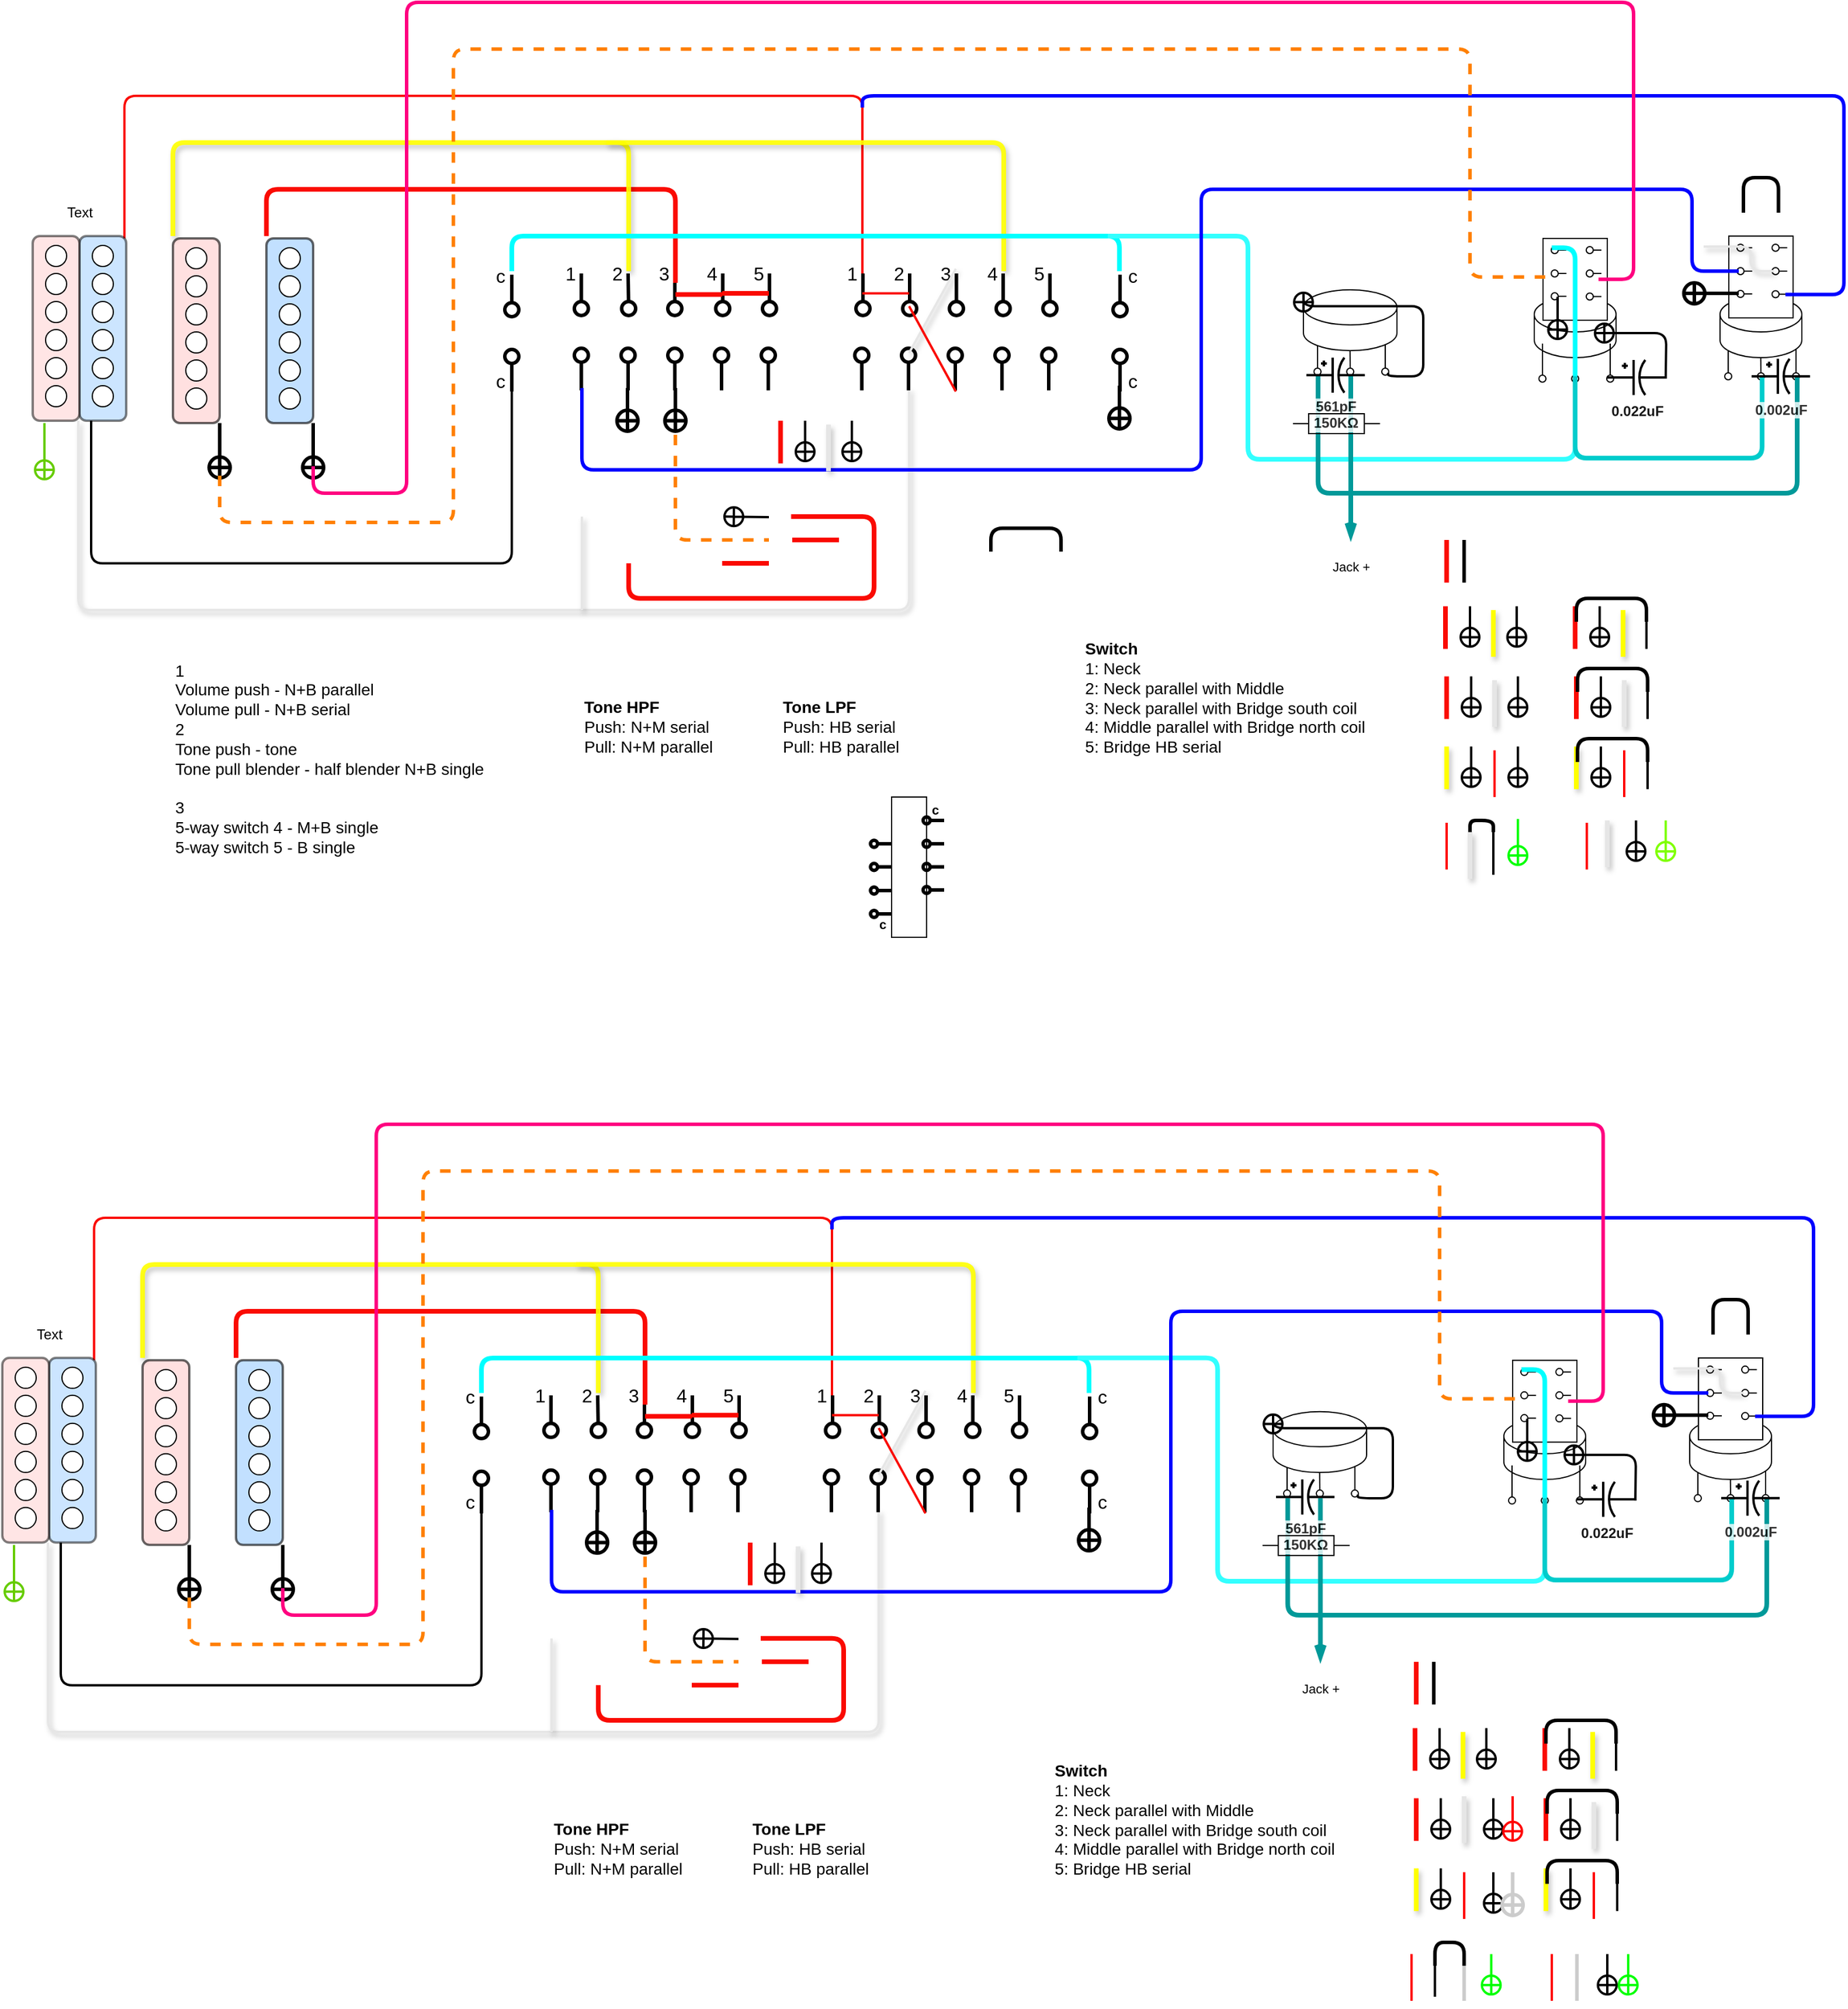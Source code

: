 <mxfile version="15.5.2" type="github">
  <diagram id="bpvqkjl4aAlvQeULc8f-" name="Page-1">
    <mxGraphModel dx="1907" dy="2050" grid="1" gridSize="10" guides="1" tooltips="1" connect="1" arrows="1" fold="1" page="1" pageScale="1" pageWidth="1600" pageHeight="900" math="0" shadow="0">
      <root>
        <mxCell id="0" />
        <mxCell id="1" parent="0" />
        <mxCell id="51kKJXi9qUbgjsaaFKMb-114" value="" style="shape=cylinder3;whiteSpace=wrap;html=1;boundedLbl=1;backgroundOutline=1;size=15;" parent="1" vertex="1">
          <mxGeometry x="1315" y="-628" width="70" height="52" as="geometry" />
        </mxCell>
        <mxCell id="Fe0a1QcQC23-B5LmOg1T-1" value="1&lt;br style=&quot;font-size: 14px;&quot;&gt;Volume push - N+B parallel&lt;br style=&quot;font-size: 14px;&quot;&gt;Volume pull - N+B serial&lt;br style=&quot;font-size: 14px;&quot;&gt;2&lt;br style=&quot;font-size: 14px;&quot;&gt;Tone push - tone&lt;br style=&quot;font-size: 14px;&quot;&gt;Tone pull blender - half blender N+B single&lt;br style=&quot;font-size: 14px;&quot;&gt;&lt;br style=&quot;font-size: 14px;&quot;&gt;3&lt;br style=&quot;font-size: 14px;&quot;&gt;5-way switch 4 - M+B single&lt;br style=&quot;font-size: 14px;&quot;&gt;5-way switch 5 - B single" style="text;html=1;align=left;verticalAlign=middle;resizable=0;points=[];autosize=1;fontSize=14;" parent="1" vertex="1">
          <mxGeometry x="150" y="-323.5" width="280" height="180" as="geometry" />
        </mxCell>
        <mxCell id="51kKJXi9qUbgjsaaFKMb-68" value="" style="endArrow=none;html=1;startArrow=oval;startFill=0;" parent="1" edge="1">
          <mxGeometry width="50" height="50" relative="1" as="geometry">
            <mxPoint x="1481" y="-560" as="sourcePoint" />
            <mxPoint x="1481" y="-590" as="targetPoint" />
          </mxGeometry>
        </mxCell>
        <mxCell id="51kKJXi9qUbgjsaaFKMb-69" value="" style="endArrow=none;html=1;startArrow=oval;startFill=0;" parent="1" edge="1">
          <mxGeometry width="50" height="50" relative="1" as="geometry">
            <mxPoint x="1509" y="-560" as="sourcePoint" />
            <mxPoint x="1508.75" y="-590" as="targetPoint" />
          </mxGeometry>
        </mxCell>
        <mxCell id="51kKJXi9qUbgjsaaFKMb-70" value="" style="endArrow=none;html=1;startArrow=oval;startFill=0;" parent="1" edge="1">
          <mxGeometry width="50" height="50" relative="1" as="geometry">
            <mxPoint x="1539" y="-560" as="sourcePoint" />
            <mxPoint x="1539" y="-590" as="targetPoint" />
          </mxGeometry>
        </mxCell>
        <mxCell id="51kKJXi9qUbgjsaaFKMb-71" value="" style="shape=cylinder3;whiteSpace=wrap;html=1;boundedLbl=1;backgroundOutline=1;size=15;" parent="1" vertex="1">
          <mxGeometry x="1474" y="-628" width="70" height="52" as="geometry" />
        </mxCell>
        <mxCell id="51kKJXi9qUbgjsaaFKMb-72" value="" style="rounded=1;whiteSpace=wrap;html=1;direction=south;strokeWidth=2;opacity=60;fillColor=#FFCCCC;" parent="1" vertex="1">
          <mxGeometry x="150" y="-678" width="40" height="158" as="geometry" />
        </mxCell>
        <mxCell id="51kKJXi9qUbgjsaaFKMb-73" value="" style="ellipse;whiteSpace=wrap;html=1;aspect=fixed;" parent="1" vertex="1">
          <mxGeometry x="161" y="-670" width="18" height="18" as="geometry" />
        </mxCell>
        <mxCell id="51kKJXi9qUbgjsaaFKMb-100" value="" style="rounded=0;whiteSpace=wrap;html=1;direction=south;" parent="1" vertex="1">
          <mxGeometry x="1481.5" y="-680" width="55" height="70" as="geometry" />
        </mxCell>
        <mxCell id="51kKJXi9qUbgjsaaFKMb-101" value="" style="endArrow=none;html=1;startArrow=oval;startFill=0;" parent="1" edge="1">
          <mxGeometry width="50" height="50" relative="1" as="geometry">
            <mxPoint x="1491.5" y="-630.5" as="sourcePoint" />
            <mxPoint x="1501.5" y="-630.5" as="targetPoint" />
          </mxGeometry>
        </mxCell>
        <mxCell id="51kKJXi9qUbgjsaaFKMb-102" value="" style="endArrow=none;html=1;startArrow=oval;startFill=0;" parent="1" edge="1">
          <mxGeometry width="50" height="50" relative="1" as="geometry">
            <mxPoint x="1491.5" y="-650" as="sourcePoint" />
            <mxPoint x="1501.5" y="-650" as="targetPoint" />
          </mxGeometry>
        </mxCell>
        <mxCell id="51kKJXi9qUbgjsaaFKMb-103" value="" style="endArrow=none;html=1;startArrow=oval;startFill=0;" parent="1" edge="1">
          <mxGeometry width="50" height="50" relative="1" as="geometry">
            <mxPoint x="1491.5" y="-670" as="sourcePoint" />
            <mxPoint x="1501.5" y="-670" as="targetPoint" />
          </mxGeometry>
        </mxCell>
        <mxCell id="51kKJXi9qUbgjsaaFKMb-104" value="" style="endArrow=none;html=1;startArrow=oval;startFill=0;" parent="1" edge="1">
          <mxGeometry width="50" height="50" relative="1" as="geometry">
            <mxPoint x="1521.5" y="-630.25" as="sourcePoint" />
            <mxPoint x="1531.5" y="-630.25" as="targetPoint" />
          </mxGeometry>
        </mxCell>
        <mxCell id="51kKJXi9qUbgjsaaFKMb-105" value="" style="endArrow=none;html=1;startArrow=oval;startFill=0;" parent="1" edge="1">
          <mxGeometry width="50" height="50" relative="1" as="geometry">
            <mxPoint x="1521.5" y="-650" as="sourcePoint" />
            <mxPoint x="1531.5" y="-650" as="targetPoint" />
          </mxGeometry>
        </mxCell>
        <mxCell id="51kKJXi9qUbgjsaaFKMb-106" value="" style="endArrow=none;html=1;startArrow=oval;startFill=0;" parent="1" edge="1">
          <mxGeometry width="50" height="50" relative="1" as="geometry">
            <mxPoint x="1521.5" y="-670" as="sourcePoint" />
            <mxPoint x="1531.5" y="-670" as="targetPoint" />
          </mxGeometry>
        </mxCell>
        <mxCell id="51kKJXi9qUbgjsaaFKMb-107" value="" style="endArrow=none;html=1;startArrow=oval;startFill=0;" parent="1" edge="1">
          <mxGeometry width="50" height="50" relative="1" as="geometry">
            <mxPoint x="1129.5" y="-564" as="sourcePoint" />
            <mxPoint x="1129.5" y="-594" as="targetPoint" />
          </mxGeometry>
        </mxCell>
        <mxCell id="51kKJXi9qUbgjsaaFKMb-108" value="" style="endArrow=none;html=1;startArrow=oval;startFill=0;" parent="1" edge="1">
          <mxGeometry width="50" height="50" relative="1" as="geometry">
            <mxPoint x="1157.5" y="-564" as="sourcePoint" />
            <mxPoint x="1157.25" y="-594" as="targetPoint" />
          </mxGeometry>
        </mxCell>
        <mxCell id="51kKJXi9qUbgjsaaFKMb-109" value="" style="endArrow=none;html=1;startArrow=oval;startFill=0;" parent="1" edge="1">
          <mxGeometry width="50" height="50" relative="1" as="geometry">
            <mxPoint x="1187.5" y="-564" as="sourcePoint" />
            <mxPoint x="1187.5" y="-594" as="targetPoint" />
          </mxGeometry>
        </mxCell>
        <mxCell id="51kKJXi9qUbgjsaaFKMb-110" value="" style="shape=cylinder3;whiteSpace=wrap;html=1;boundedLbl=1;backgroundOutline=1;size=15;" parent="1" vertex="1">
          <mxGeometry x="1117.5" y="-634" width="80" height="52" as="geometry" />
        </mxCell>
        <mxCell id="51kKJXi9qUbgjsaaFKMb-111" value="" style="endArrow=none;html=1;startArrow=oval;startFill=0;" parent="1" edge="1">
          <mxGeometry width="50" height="50" relative="1" as="geometry">
            <mxPoint x="1322" y="-558" as="sourcePoint" />
            <mxPoint x="1322" y="-588" as="targetPoint" />
          </mxGeometry>
        </mxCell>
        <mxCell id="51kKJXi9qUbgjsaaFKMb-112" value="" style="endArrow=none;html=1;startArrow=oval;startFill=0;" parent="1" edge="1">
          <mxGeometry width="50" height="50" relative="1" as="geometry">
            <mxPoint x="1350" y="-558" as="sourcePoint" />
            <mxPoint x="1349.75" y="-588" as="targetPoint" />
          </mxGeometry>
        </mxCell>
        <mxCell id="51kKJXi9qUbgjsaaFKMb-113" value="" style="endArrow=none;html=1;startArrow=oval;startFill=0;" parent="1" edge="1">
          <mxGeometry width="50" height="50" relative="1" as="geometry">
            <mxPoint x="1380" y="-558" as="sourcePoint" />
            <mxPoint x="1380" y="-588" as="targetPoint" />
          </mxGeometry>
        </mxCell>
        <mxCell id="51kKJXi9qUbgjsaaFKMb-115" value="" style="rounded=0;whiteSpace=wrap;html=1;direction=south;" parent="1" vertex="1">
          <mxGeometry x="1322.5" y="-678" width="55" height="70" as="geometry" />
        </mxCell>
        <mxCell id="51kKJXi9qUbgjsaaFKMb-116" value="" style="endArrow=none;html=1;startArrow=oval;startFill=0;" parent="1" edge="1">
          <mxGeometry width="50" height="50" relative="1" as="geometry">
            <mxPoint x="1332.5" y="-628.5" as="sourcePoint" />
            <mxPoint x="1342.5" y="-628.5" as="targetPoint" />
          </mxGeometry>
        </mxCell>
        <mxCell id="51kKJXi9qUbgjsaaFKMb-117" value="" style="endArrow=none;html=1;startArrow=oval;startFill=0;" parent="1" edge="1">
          <mxGeometry width="50" height="50" relative="1" as="geometry">
            <mxPoint x="1332.5" y="-648" as="sourcePoint" />
            <mxPoint x="1342.5" y="-648" as="targetPoint" />
          </mxGeometry>
        </mxCell>
        <mxCell id="51kKJXi9qUbgjsaaFKMb-118" value="" style="endArrow=none;html=1;startArrow=oval;startFill=0;" parent="1" edge="1">
          <mxGeometry width="50" height="50" relative="1" as="geometry">
            <mxPoint x="1332.5" y="-668" as="sourcePoint" />
            <mxPoint x="1342.5" y="-668" as="targetPoint" />
          </mxGeometry>
        </mxCell>
        <mxCell id="51kKJXi9qUbgjsaaFKMb-119" value="" style="endArrow=none;html=1;startArrow=oval;startFill=0;" parent="1" edge="1">
          <mxGeometry width="50" height="50" relative="1" as="geometry">
            <mxPoint x="1362.5" y="-628.25" as="sourcePoint" />
            <mxPoint x="1372.5" y="-628.25" as="targetPoint" />
          </mxGeometry>
        </mxCell>
        <mxCell id="51kKJXi9qUbgjsaaFKMb-120" value="" style="endArrow=none;html=1;startArrow=oval;startFill=0;" parent="1" edge="1">
          <mxGeometry width="50" height="50" relative="1" as="geometry">
            <mxPoint x="1362.5" y="-648" as="sourcePoint" />
            <mxPoint x="1372.5" y="-648" as="targetPoint" />
          </mxGeometry>
        </mxCell>
        <mxCell id="51kKJXi9qUbgjsaaFKMb-121" value="" style="endArrow=none;html=1;startArrow=oval;startFill=0;" parent="1" edge="1">
          <mxGeometry width="50" height="50" relative="1" as="geometry">
            <mxPoint x="1362.5" y="-668" as="sourcePoint" />
            <mxPoint x="1372.5" y="-668" as="targetPoint" />
          </mxGeometry>
        </mxCell>
        <mxCell id="51kKJXi9qUbgjsaaFKMb-122" value="" style="endArrow=none;html=1;strokeWidth=2;fillColor=#f8cecc;strokeColor=#FA0B02;edgeStyle=orthogonalEdgeStyle;" parent="1" edge="1">
          <mxGeometry width="50" height="50" relative="1" as="geometry">
            <mxPoint x="108.5" y="-678" as="sourcePoint" />
            <mxPoint x="740" y="-640" as="targetPoint" />
            <Array as="points">
              <mxPoint x="109" y="-800" />
              <mxPoint x="740" y="-800" />
            </Array>
          </mxGeometry>
        </mxCell>
        <mxCell id="51kKJXi9qUbgjsaaFKMb-123" value="" style="endArrow=none;html=1;strokeWidth=2;fillColor=#f8cecc;strokeColor=#66CC00;startArrow=circlePlus;startFill=0;" parent="1" edge="1">
          <mxGeometry width="50" height="50" relative="1" as="geometry">
            <mxPoint x="40" y="-470" as="sourcePoint" />
            <mxPoint x="40.0" y="-520" as="targetPoint" />
          </mxGeometry>
        </mxCell>
        <mxCell id="51kKJXi9qUbgjsaaFKMb-124" value="" style="endArrow=none;html=1;strokeWidth=2;fillColor=#f8cecc;startArrow=none;startFill=0;edgeStyle=orthogonalEdgeStyle;" parent="1" edge="1">
          <mxGeometry width="50" height="50" relative="1" as="geometry">
            <mxPoint x="440" y="-550" as="sourcePoint" />
            <mxPoint x="80.0" y="-522" as="targetPoint" />
            <Array as="points">
              <mxPoint x="440" y="-400" />
              <mxPoint x="80" y="-400" />
            </Array>
          </mxGeometry>
        </mxCell>
        <mxCell id="51kKJXi9qUbgjsaaFKMb-125" value="" style="endArrow=none;html=1;strokeWidth=2;fillColor=#f8cecc;strokeColor=#E6E6E6;edgeStyle=orthogonalEdgeStyle;rounded=1;shadow=1;" parent="1" edge="1">
          <mxGeometry width="50" height="50" relative="1" as="geometry">
            <mxPoint x="780" y="-550" as="sourcePoint" />
            <mxPoint x="69.0" y="-522" as="targetPoint" />
            <Array as="points">
              <mxPoint x="780" y="-360" />
              <mxPoint x="69" y="-360" />
            </Array>
          </mxGeometry>
        </mxCell>
        <mxCell id="51kKJXi9qUbgjsaaFKMb-126" value="" style="endArrow=none;html=1;startArrow=oval;startFill=0;strokeWidth=3;" parent="1" edge="1">
          <mxGeometry width="50" height="50" relative="1" as="geometry">
            <mxPoint x="750" y="-140.25" as="sourcePoint" />
            <mxPoint x="765" y="-140.25" as="targetPoint" />
          </mxGeometry>
        </mxCell>
        <mxCell id="51kKJXi9qUbgjsaaFKMb-127" value="" style="rounded=0;whiteSpace=wrap;html=1;" parent="1" vertex="1">
          <mxGeometry x="765" y="-200" width="30" height="120" as="geometry" />
        </mxCell>
        <mxCell id="51kKJXi9qUbgjsaaFKMb-128" value="" style="endArrow=none;html=1;startArrow=oval;startFill=0;strokeWidth=3;entryX=0;entryY=0.286;entryDx=0;entryDy=0;entryPerimeter=0;" parent="1" edge="1">
          <mxGeometry width="50" height="50" relative="1" as="geometry">
            <mxPoint x="750" y="-120" as="sourcePoint" />
            <mxPoint x="765" y="-119.96" as="targetPoint" />
          </mxGeometry>
        </mxCell>
        <mxCell id="51kKJXi9qUbgjsaaFKMb-129" value="" style="endArrow=none;html=1;startArrow=oval;startFill=0;strokeWidth=3;entryX=0;entryY=0.286;entryDx=0;entryDy=0;entryPerimeter=0;" parent="1" edge="1">
          <mxGeometry width="50" height="50" relative="1" as="geometry">
            <mxPoint x="750" y="-160" as="sourcePoint" />
            <mxPoint x="765" y="-159.96" as="targetPoint" />
          </mxGeometry>
        </mxCell>
        <mxCell id="51kKJXi9qUbgjsaaFKMb-130" value="c" style="endArrow=none;html=1;startArrow=oval;startFill=0;strokeWidth=3;entryX=0;entryY=0.286;entryDx=0;entryDy=0;entryPerimeter=0;spacing=9;spacingTop=17;fontStyle=1" parent="1" edge="1">
          <mxGeometry width="50" height="50" relative="1" as="geometry">
            <mxPoint x="750" y="-100" as="sourcePoint" />
            <mxPoint x="765" y="-99.96" as="targetPoint" />
          </mxGeometry>
        </mxCell>
        <mxCell id="51kKJXi9qUbgjsaaFKMb-131" value="" style="endArrow=none;html=1;startArrow=oval;startFill=0;strokeWidth=3;" parent="1" edge="1">
          <mxGeometry width="50" height="50" relative="1" as="geometry">
            <mxPoint x="795" y="-120.5" as="sourcePoint" />
            <mxPoint x="810" y="-120.5" as="targetPoint" />
          </mxGeometry>
        </mxCell>
        <mxCell id="51kKJXi9qUbgjsaaFKMb-132" value="" style="endArrow=none;html=1;startArrow=oval;startFill=0;strokeWidth=3;entryX=0;entryY=0.286;entryDx=0;entryDy=0;entryPerimeter=0;" parent="1" edge="1">
          <mxGeometry width="50" height="50" relative="1" as="geometry">
            <mxPoint x="795" y="-140.25" as="sourcePoint" />
            <mxPoint x="810" y="-140.21" as="targetPoint" />
          </mxGeometry>
        </mxCell>
        <mxCell id="51kKJXi9qUbgjsaaFKMb-133" value="" style="endArrow=none;html=1;startArrow=oval;startFill=0;strokeWidth=3;entryX=0;entryY=0.286;entryDx=0;entryDy=0;entryPerimeter=0;" parent="1" edge="1">
          <mxGeometry width="50" height="50" relative="1" as="geometry">
            <mxPoint x="795" y="-160" as="sourcePoint" />
            <mxPoint x="810" y="-159.96" as="targetPoint" />
            <Array as="points">
              <mxPoint x="810" y="-160" />
            </Array>
          </mxGeometry>
        </mxCell>
        <mxCell id="51kKJXi9qUbgjsaaFKMb-134" value="c" style="endArrow=none;html=1;startArrow=oval;startFill=0;strokeWidth=3;entryX=0;entryY=0.286;entryDx=0;entryDy=0;entryPerimeter=0;jumpSize=0;spacingTop=-19;fontStyle=1" parent="1" edge="1">
          <mxGeometry width="50" height="50" relative="1" as="geometry">
            <mxPoint x="795" y="-180" as="sourcePoint" />
            <mxPoint x="810" y="-179.96" as="targetPoint" />
          </mxGeometry>
        </mxCell>
        <mxCell id="51kKJXi9qUbgjsaaFKMb-135" value="&lt;div style=&quot;text-align: left ; font-size: 14px&quot;&gt;&lt;span style=&quot;font-size: 14px&quot;&gt;&lt;b style=&quot;font-size: 14px&quot;&gt;Switch&lt;/b&gt;&lt;/span&gt;&lt;/div&gt;&lt;div style=&quot;text-align: left ; font-size: 14px&quot;&gt;&lt;span style=&quot;font-size: 14px&quot;&gt;1: Neck&lt;/span&gt;&lt;/div&gt;&lt;div style=&quot;text-align: left ; font-size: 14px&quot;&gt;&lt;span style=&quot;font-size: 14px&quot;&gt;2: Neck parallel with Middle&lt;/span&gt;&lt;/div&gt;&lt;div style=&quot;text-align: left&quot;&gt;3: Neck parallel with Bridge south coil&lt;/div&gt;&lt;div style=&quot;text-align: left ; font-size: 14px&quot;&gt;&lt;span style=&quot;font-size: 14px&quot;&gt;4: Middle parallel with Bridge north coil&lt;/span&gt;&lt;/div&gt;&lt;div style=&quot;text-align: left ; font-size: 14px&quot;&gt;&lt;span style=&quot;font-size: 14px&quot;&gt;5: Bridge HB serial&lt;/span&gt;&lt;/div&gt;" style="text;html=1;align=center;verticalAlign=middle;resizable=0;points=[];autosize=1;strokeColor=none;fillColor=none;fontSize=14;" parent="1" vertex="1">
          <mxGeometry x="920" y="-340" width="260" height="110" as="geometry" />
        </mxCell>
        <mxCell id="51kKJXi9qUbgjsaaFKMb-136" value="&lt;b style=&quot;font-size: 14px&quot;&gt;Tone LPF&lt;/b&gt;&lt;br style=&quot;font-size: 14px&quot;&gt;Push: HB serial&lt;br style=&quot;font-size: 14px&quot;&gt;Pull: HB parallel" style="text;html=1;align=left;verticalAlign=middle;resizable=0;points=[];autosize=1;strokeColor=none;fillColor=none;fontSize=14;" parent="1" vertex="1">
          <mxGeometry x="670" y="-290" width="120" height="60" as="geometry" />
        </mxCell>
        <mxCell id="asJu54X23L_uqpBQXGJ8-4" value="c" style="endArrow=none;html=1;startArrow=oval;startFill=0;strokeWidth=3;jumpSize=0;spacingTop=-19;fontStyle=0;startSize=12;endSize=8;fontSize=16;sourcePerimeterSpacing=0;targetPerimeterSpacing=0;" parent="1" edge="1">
          <mxGeometry x="0.333" y="10" width="50" height="50" relative="1" as="geometry">
            <mxPoint x="440" y="-617" as="sourcePoint" />
            <mxPoint x="440" y="-647" as="targetPoint" />
            <mxPoint as="offset" />
          </mxGeometry>
        </mxCell>
        <mxCell id="asJu54X23L_uqpBQXGJ8-5" value="1" style="endArrow=none;html=1;startArrow=oval;startFill=0;strokeWidth=3;jumpSize=0;spacingTop=-19;fontStyle=0;startSize=12;endSize=8;fontSize=16;sourcePerimeterSpacing=0;targetPerimeterSpacing=0;verticalAlign=bottom;spacing=10;spacingRight=0;" parent="1" edge="1">
          <mxGeometry x="-0.333" y="10" width="50" height="50" relative="1" as="geometry">
            <mxPoint x="499.5" y="-618" as="sourcePoint" />
            <mxPoint x="499.5" y="-648" as="targetPoint" />
            <mxPoint as="offset" />
          </mxGeometry>
        </mxCell>
        <mxCell id="asJu54X23L_uqpBQXGJ8-6" value="2" style="endArrow=none;html=1;startArrow=oval;startFill=0;strokeWidth=3;jumpSize=0;spacingTop=-19;fontStyle=0;startSize=12;endSize=8;fontSize=16;sourcePerimeterSpacing=0;targetPerimeterSpacing=0;spacingRight=0;spacing=10;verticalAlign=bottom;" parent="1" edge="1">
          <mxGeometry x="-0.333" y="10" width="50" height="50" relative="1" as="geometry">
            <mxPoint x="540" y="-618" as="sourcePoint" />
            <mxPoint x="539.5" y="-648" as="targetPoint" />
            <mxPoint as="offset" />
          </mxGeometry>
        </mxCell>
        <mxCell id="asJu54X23L_uqpBQXGJ8-7" value="3" style="endArrow=none;html=1;startArrow=oval;startFill=0;strokeWidth=3;jumpSize=0;spacingTop=-19;fontStyle=0;startSize=12;endSize=8;fontSize=16;sourcePerimeterSpacing=0;targetPerimeterSpacing=0;spacingRight=0;verticalAlign=bottom;spacing=10;" parent="1" edge="1">
          <mxGeometry x="-0.333" y="10" width="50" height="50" relative="1" as="geometry">
            <mxPoint x="579.5" y="-618" as="sourcePoint" />
            <mxPoint x="579.5" y="-648" as="targetPoint" />
            <mxPoint as="offset" />
          </mxGeometry>
        </mxCell>
        <mxCell id="asJu54X23L_uqpBQXGJ8-8" value="4" style="endArrow=none;html=1;startArrow=oval;startFill=0;strokeWidth=3;jumpSize=0;spacingTop=-19;fontStyle=0;startSize=12;endSize=8;fontSize=16;sourcePerimeterSpacing=0;targetPerimeterSpacing=0;spacingRight=0;verticalAlign=bottom;spacing=10;" parent="1" edge="1">
          <mxGeometry x="-0.333" y="10" width="50" height="50" relative="1" as="geometry">
            <mxPoint x="620.5" y="-618" as="sourcePoint" />
            <mxPoint x="620.5" y="-648" as="targetPoint" />
            <mxPoint as="offset" />
          </mxGeometry>
        </mxCell>
        <mxCell id="asJu54X23L_uqpBQXGJ8-9" value="5" style="endArrow=none;html=1;startArrow=oval;startFill=0;strokeWidth=3;jumpSize=0;spacingTop=-19;fontStyle=0;startSize=12;endSize=8;fontSize=16;sourcePerimeterSpacing=0;targetPerimeterSpacing=0;spacingRight=0;verticalAlign=bottom;spacing=10;" parent="1" edge="1">
          <mxGeometry x="-0.333" y="10" width="50" height="50" relative="1" as="geometry">
            <mxPoint x="660.5" y="-618" as="sourcePoint" />
            <mxPoint x="660.5" y="-648" as="targetPoint" />
            <mxPoint as="offset" />
          </mxGeometry>
        </mxCell>
        <mxCell id="asJu54X23L_uqpBQXGJ8-10" value="c" style="endArrow=none;html=1;startArrow=oval;startFill=0;strokeWidth=3;jumpSize=0;spacingTop=-19;fontStyle=0;startSize=12;endSize=8;fontSize=16;sourcePerimeterSpacing=0;targetPerimeterSpacing=0;" parent="1" edge="1">
          <mxGeometry x="1" y="-10" width="50" height="50" relative="1" as="geometry">
            <mxPoint x="440" y="-577" as="sourcePoint" />
            <mxPoint x="440" y="-547" as="targetPoint" />
            <mxPoint as="offset" />
          </mxGeometry>
        </mxCell>
        <mxCell id="asJu54X23L_uqpBQXGJ8-11" value="" style="endArrow=none;html=1;startArrow=oval;startFill=0;strokeWidth=3;jumpSize=0;spacingTop=-19;fontStyle=0;startSize=12;endSize=8;fontSize=16;sourcePerimeterSpacing=0;targetPerimeterSpacing=0;" parent="1" edge="1">
          <mxGeometry x="-0.333" y="10" width="50" height="50" relative="1" as="geometry">
            <mxPoint x="499.5" y="-578" as="sourcePoint" />
            <mxPoint x="499.5" y="-548" as="targetPoint" />
            <mxPoint as="offset" />
          </mxGeometry>
        </mxCell>
        <mxCell id="asJu54X23L_uqpBQXGJ8-12" value="" style="endArrow=none;html=1;startArrow=oval;startFill=0;strokeWidth=3;jumpSize=0;spacingTop=-19;fontStyle=0;startSize=12;endSize=8;fontSize=16;sourcePerimeterSpacing=0;targetPerimeterSpacing=0;" parent="1" edge="1">
          <mxGeometry x="-0.333" y="10" width="50" height="50" relative="1" as="geometry">
            <mxPoint x="539.5" y="-578" as="sourcePoint" />
            <mxPoint x="539.5" y="-548" as="targetPoint" />
            <mxPoint as="offset" />
          </mxGeometry>
        </mxCell>
        <mxCell id="asJu54X23L_uqpBQXGJ8-13" value="" style="endArrow=none;html=1;startArrow=oval;startFill=0;strokeWidth=3;jumpSize=0;spacingTop=-19;fontStyle=0;startSize=12;endSize=8;fontSize=16;sourcePerimeterSpacing=0;targetPerimeterSpacing=0;" parent="1" edge="1">
          <mxGeometry x="-0.333" y="10" width="50" height="50" relative="1" as="geometry">
            <mxPoint x="579.5" y="-578" as="sourcePoint" />
            <mxPoint x="579.5" y="-548" as="targetPoint" />
            <mxPoint as="offset" />
          </mxGeometry>
        </mxCell>
        <mxCell id="asJu54X23L_uqpBQXGJ8-14" value="" style="endArrow=none;html=1;startArrow=oval;startFill=0;strokeWidth=3;jumpSize=0;spacingTop=-19;fontStyle=0;startSize=12;endSize=8;fontSize=16;sourcePerimeterSpacing=0;targetPerimeterSpacing=0;" parent="1" edge="1">
          <mxGeometry x="-0.333" y="10" width="50" height="50" relative="1" as="geometry">
            <mxPoint x="619.5" y="-578" as="sourcePoint" />
            <mxPoint x="619.5" y="-548" as="targetPoint" />
            <mxPoint as="offset" />
          </mxGeometry>
        </mxCell>
        <mxCell id="asJu54X23L_uqpBQXGJ8-15" value="" style="endArrow=none;html=1;startArrow=oval;startFill=0;strokeWidth=3;jumpSize=0;spacingTop=-19;fontStyle=0;startSize=12;endSize=8;fontSize=16;sourcePerimeterSpacing=0;targetPerimeterSpacing=0;" parent="1" edge="1">
          <mxGeometry x="-0.333" y="10" width="50" height="50" relative="1" as="geometry">
            <mxPoint x="659.5" y="-578" as="sourcePoint" />
            <mxPoint x="659.5" y="-548" as="targetPoint" />
            <mxPoint as="offset" />
          </mxGeometry>
        </mxCell>
        <mxCell id="asJu54X23L_uqpBQXGJ8-16" value="c" style="endArrow=none;html=1;startArrow=oval;startFill=0;strokeWidth=3;jumpSize=0;spacingTop=-19;fontStyle=0;startSize=12;endSize=8;fontSize=16;sourcePerimeterSpacing=0;targetPerimeterSpacing=0;" parent="1" edge="1">
          <mxGeometry x="1" y="10" width="50" height="50" relative="1" as="geometry">
            <mxPoint x="960.5" y="-577" as="sourcePoint" />
            <mxPoint x="960.5" y="-547" as="targetPoint" />
            <mxPoint as="offset" />
          </mxGeometry>
        </mxCell>
        <mxCell id="asJu54X23L_uqpBQXGJ8-17" value="" style="endArrow=none;html=1;startArrow=oval;startFill=0;strokeWidth=3;jumpSize=0;spacingTop=-19;fontStyle=0;startSize=12;endSize=8;fontSize=16;sourcePerimeterSpacing=0;targetPerimeterSpacing=0;" parent="1" edge="1">
          <mxGeometry x="-0.333" y="10" width="50" height="50" relative="1" as="geometry">
            <mxPoint x="779.5" y="-578" as="sourcePoint" />
            <mxPoint x="779.5" y="-548" as="targetPoint" />
            <mxPoint as="offset" />
          </mxGeometry>
        </mxCell>
        <mxCell id="asJu54X23L_uqpBQXGJ8-18" value="" style="endArrow=none;html=1;startArrow=oval;startFill=0;strokeWidth=3;jumpSize=0;spacingTop=-19;fontStyle=0;startSize=12;endSize=8;fontSize=16;sourcePerimeterSpacing=0;targetPerimeterSpacing=0;" parent="1" edge="1">
          <mxGeometry x="-0.333" y="10" width="50" height="50" relative="1" as="geometry">
            <mxPoint x="819.5" y="-578" as="sourcePoint" />
            <mxPoint x="819.5" y="-548" as="targetPoint" />
            <mxPoint as="offset" />
          </mxGeometry>
        </mxCell>
        <mxCell id="asJu54X23L_uqpBQXGJ8-19" value="" style="endArrow=none;html=1;startArrow=oval;startFill=0;strokeWidth=3;jumpSize=0;spacingTop=-19;fontStyle=0;startSize=12;endSize=8;fontSize=16;sourcePerimeterSpacing=0;targetPerimeterSpacing=0;" parent="1" edge="1">
          <mxGeometry x="-0.333" y="10" width="50" height="50" relative="1" as="geometry">
            <mxPoint x="859.5" y="-578" as="sourcePoint" />
            <mxPoint x="859.5" y="-548" as="targetPoint" />
            <mxPoint as="offset" />
          </mxGeometry>
        </mxCell>
        <mxCell id="asJu54X23L_uqpBQXGJ8-20" value="" style="endArrow=none;html=1;startArrow=oval;startFill=0;strokeWidth=3;jumpSize=0;spacingTop=-19;fontStyle=0;startSize=12;endSize=8;fontSize=16;sourcePerimeterSpacing=0;targetPerimeterSpacing=0;" parent="1" edge="1">
          <mxGeometry x="-0.333" y="10" width="50" height="50" relative="1" as="geometry">
            <mxPoint x="899.5" y="-578" as="sourcePoint" />
            <mxPoint x="899.5" y="-548" as="targetPoint" />
            <mxPoint as="offset" />
          </mxGeometry>
        </mxCell>
        <mxCell id="asJu54X23L_uqpBQXGJ8-21" value="" style="endArrow=none;html=1;startArrow=oval;startFill=0;strokeWidth=3;jumpSize=0;spacingTop=-19;fontStyle=0;startSize=12;endSize=8;fontSize=16;sourcePerimeterSpacing=0;targetPerimeterSpacing=0;" parent="1" edge="1">
          <mxGeometry x="-0.333" y="10" width="50" height="50" relative="1" as="geometry">
            <mxPoint x="739.5" y="-578" as="sourcePoint" />
            <mxPoint x="739.5" y="-548" as="targetPoint" />
            <mxPoint as="offset" />
          </mxGeometry>
        </mxCell>
        <mxCell id="asJu54X23L_uqpBQXGJ8-22" value="c" style="endArrow=none;html=1;startArrow=oval;startFill=0;strokeWidth=3;jumpSize=0;spacingTop=-19;fontStyle=0;startSize=12;endSize=8;fontSize=16;sourcePerimeterSpacing=0;targetPerimeterSpacing=0;" parent="1" edge="1">
          <mxGeometry x="0.333" y="-10" width="50" height="50" relative="1" as="geometry">
            <mxPoint x="960.5" y="-617" as="sourcePoint" />
            <mxPoint x="960.5" y="-647" as="targetPoint" />
            <mxPoint as="offset" />
          </mxGeometry>
        </mxCell>
        <mxCell id="asJu54X23L_uqpBQXGJ8-23" value="2" style="endArrow=none;html=1;startArrow=oval;startFill=0;strokeWidth=3;jumpSize=0;spacingTop=-19;fontStyle=0;startSize=12;endSize=8;fontSize=16;sourcePerimeterSpacing=0;targetPerimeterSpacing=0;spacingRight=0;verticalAlign=bottom;spacing=10;" parent="1" edge="1">
          <mxGeometry x="-0.333" y="10" width="50" height="50" relative="1" as="geometry">
            <mxPoint x="780.5" y="-618" as="sourcePoint" />
            <mxPoint x="780.5" y="-648" as="targetPoint" />
            <mxPoint as="offset" />
          </mxGeometry>
        </mxCell>
        <mxCell id="asJu54X23L_uqpBQXGJ8-24" value="3" style="endArrow=none;html=1;startArrow=oval;startFill=0;strokeWidth=3;jumpSize=0;spacingTop=-19;fontStyle=0;startSize=12;endSize=8;fontSize=16;sourcePerimeterSpacing=0;targetPerimeterSpacing=0;spacingRight=0;verticalAlign=bottom;spacing=10;" parent="1" edge="1">
          <mxGeometry x="-0.333" y="10" width="50" height="50" relative="1" as="geometry">
            <mxPoint x="820.5" y="-618" as="sourcePoint" />
            <mxPoint x="820.5" y="-648" as="targetPoint" />
            <mxPoint as="offset" />
          </mxGeometry>
        </mxCell>
        <mxCell id="asJu54X23L_uqpBQXGJ8-25" value="4" style="endArrow=none;html=1;startArrow=oval;startFill=0;strokeWidth=3;jumpSize=0;spacingTop=-19;fontStyle=0;startSize=12;endSize=8;fontSize=16;sourcePerimeterSpacing=0;targetPerimeterSpacing=0;spacingRight=0;verticalAlign=bottom;spacing=10;" parent="1" edge="1">
          <mxGeometry x="-0.333" y="10" width="50" height="50" relative="1" as="geometry">
            <mxPoint x="860.5" y="-618" as="sourcePoint" />
            <mxPoint x="860.5" y="-648" as="targetPoint" />
            <mxPoint as="offset" />
          </mxGeometry>
        </mxCell>
        <mxCell id="asJu54X23L_uqpBQXGJ8-26" value="5" style="endArrow=none;html=1;startArrow=oval;startFill=0;strokeWidth=3;jumpSize=0;spacingTop=-19;fontStyle=0;startSize=12;endSize=8;fontSize=16;sourcePerimeterSpacing=0;targetPerimeterSpacing=0;spacingRight=0;verticalAlign=bottom;spacing=10;" parent="1" edge="1">
          <mxGeometry x="-0.333" y="10" width="50" height="50" relative="1" as="geometry">
            <mxPoint x="900.5" y="-618" as="sourcePoint" />
            <mxPoint x="900.5" y="-648" as="targetPoint" />
            <mxPoint as="offset" />
          </mxGeometry>
        </mxCell>
        <mxCell id="asJu54X23L_uqpBQXGJ8-27" value="1" style="endArrow=none;html=1;startArrow=oval;startFill=0;strokeWidth=3;jumpSize=0;spacingTop=-19;fontStyle=0;startSize=12;endSize=8;fontSize=16;sourcePerimeterSpacing=0;targetPerimeterSpacing=0;spacingRight=0;verticalAlign=bottom;spacing=10;" parent="1" edge="1">
          <mxGeometry x="-0.333" y="10" width="50" height="50" relative="1" as="geometry">
            <mxPoint x="740.5" y="-618" as="sourcePoint" />
            <mxPoint x="740.5" y="-648" as="targetPoint" />
            <mxPoint as="offset" />
          </mxGeometry>
        </mxCell>
        <mxCell id="asJu54X23L_uqpBQXGJ8-30" value="" style="ellipse;whiteSpace=wrap;html=1;aspect=fixed;" parent="1" vertex="1">
          <mxGeometry x="161" y="-646" width="18" height="18" as="geometry" />
        </mxCell>
        <mxCell id="asJu54X23L_uqpBQXGJ8-31" value="" style="ellipse;whiteSpace=wrap;html=1;aspect=fixed;" parent="1" vertex="1">
          <mxGeometry x="161" y="-622" width="18" height="18" as="geometry" />
        </mxCell>
        <mxCell id="asJu54X23L_uqpBQXGJ8-32" value="" style="ellipse;whiteSpace=wrap;html=1;aspect=fixed;" parent="1" vertex="1">
          <mxGeometry x="161" y="-598" width="18" height="18" as="geometry" />
        </mxCell>
        <mxCell id="asJu54X23L_uqpBQXGJ8-33" value="" style="ellipse;whiteSpace=wrap;html=1;aspect=fixed;" parent="1" vertex="1">
          <mxGeometry x="161" y="-574" width="18" height="18" as="geometry" />
        </mxCell>
        <mxCell id="asJu54X23L_uqpBQXGJ8-34" value="" style="ellipse;whiteSpace=wrap;html=1;aspect=fixed;" parent="1" vertex="1">
          <mxGeometry x="161" y="-550" width="18" height="18" as="geometry" />
        </mxCell>
        <mxCell id="asJu54X23L_uqpBQXGJ8-42" value="" style="rounded=1;whiteSpace=wrap;html=1;direction=south;opacity=60;strokeWidth=2;fillColor=#99CCFF;" parent="1" vertex="1">
          <mxGeometry x="230" y="-678" width="40" height="158" as="geometry" />
        </mxCell>
        <mxCell id="asJu54X23L_uqpBQXGJ8-43" value="" style="ellipse;whiteSpace=wrap;html=1;aspect=fixed;" parent="1" vertex="1">
          <mxGeometry x="241" y="-670" width="18" height="18" as="geometry" />
        </mxCell>
        <mxCell id="asJu54X23L_uqpBQXGJ8-44" value="" style="ellipse;whiteSpace=wrap;html=1;aspect=fixed;" parent="1" vertex="1">
          <mxGeometry x="241" y="-646" width="18" height="18" as="geometry" />
        </mxCell>
        <mxCell id="asJu54X23L_uqpBQXGJ8-45" value="" style="ellipse;whiteSpace=wrap;html=1;aspect=fixed;" parent="1" vertex="1">
          <mxGeometry x="241" y="-622" width="18" height="18" as="geometry" />
        </mxCell>
        <mxCell id="asJu54X23L_uqpBQXGJ8-46" value="" style="ellipse;whiteSpace=wrap;html=1;aspect=fixed;" parent="1" vertex="1">
          <mxGeometry x="241" y="-598" width="18" height="18" as="geometry" />
        </mxCell>
        <mxCell id="asJu54X23L_uqpBQXGJ8-47" value="" style="ellipse;whiteSpace=wrap;html=1;aspect=fixed;" parent="1" vertex="1">
          <mxGeometry x="241" y="-574" width="18" height="18" as="geometry" />
        </mxCell>
        <mxCell id="asJu54X23L_uqpBQXGJ8-48" value="" style="ellipse;whiteSpace=wrap;html=1;aspect=fixed;" parent="1" vertex="1">
          <mxGeometry x="241" y="-550" width="18" height="18" as="geometry" />
        </mxCell>
        <mxCell id="asJu54X23L_uqpBQXGJ8-49" value="" style="rounded=1;whiteSpace=wrap;html=1;direction=south;strokeWidth=2;opacity=50;fillColor=#99CCFF;" parent="1" vertex="1">
          <mxGeometry x="70" y="-680" width="40" height="158" as="geometry" />
        </mxCell>
        <mxCell id="asJu54X23L_uqpBQXGJ8-50" value="" style="ellipse;whiteSpace=wrap;html=1;aspect=fixed;" parent="1" vertex="1">
          <mxGeometry x="81" y="-672" width="18" height="18" as="geometry" />
        </mxCell>
        <mxCell id="asJu54X23L_uqpBQXGJ8-51" value="" style="ellipse;whiteSpace=wrap;html=1;aspect=fixed;" parent="1" vertex="1">
          <mxGeometry x="81" y="-648" width="18" height="18" as="geometry" />
        </mxCell>
        <mxCell id="asJu54X23L_uqpBQXGJ8-52" value="" style="ellipse;whiteSpace=wrap;html=1;aspect=fixed;" parent="1" vertex="1">
          <mxGeometry x="81" y="-624" width="18" height="18" as="geometry" />
        </mxCell>
        <mxCell id="asJu54X23L_uqpBQXGJ8-53" value="" style="ellipse;whiteSpace=wrap;html=1;aspect=fixed;" parent="1" vertex="1">
          <mxGeometry x="81" y="-600" width="18" height="18" as="geometry" />
        </mxCell>
        <mxCell id="asJu54X23L_uqpBQXGJ8-54" value="" style="ellipse;whiteSpace=wrap;html=1;aspect=fixed;" parent="1" vertex="1">
          <mxGeometry x="81" y="-576" width="18" height="18" as="geometry" />
        </mxCell>
        <mxCell id="asJu54X23L_uqpBQXGJ8-55" value="" style="ellipse;whiteSpace=wrap;html=1;aspect=fixed;" parent="1" vertex="1">
          <mxGeometry x="81" y="-552" width="18" height="18" as="geometry" />
        </mxCell>
        <mxCell id="asJu54X23L_uqpBQXGJ8-56" value="" style="rounded=1;whiteSpace=wrap;html=1;direction=south;strokeWidth=2;opacity=50;fillColor=#FFCCCC;" parent="1" vertex="1">
          <mxGeometry x="30" y="-680" width="40" height="158" as="geometry" />
        </mxCell>
        <mxCell id="asJu54X23L_uqpBQXGJ8-57" value="" style="ellipse;whiteSpace=wrap;html=1;aspect=fixed;" parent="1" vertex="1">
          <mxGeometry x="41" y="-672" width="18" height="18" as="geometry" />
        </mxCell>
        <mxCell id="asJu54X23L_uqpBQXGJ8-58" value="" style="ellipse;whiteSpace=wrap;html=1;aspect=fixed;" parent="1" vertex="1">
          <mxGeometry x="41" y="-648" width="18" height="18" as="geometry" />
        </mxCell>
        <mxCell id="asJu54X23L_uqpBQXGJ8-59" value="" style="ellipse;whiteSpace=wrap;html=1;aspect=fixed;" parent="1" vertex="1">
          <mxGeometry x="41" y="-624" width="18" height="18" as="geometry" />
        </mxCell>
        <mxCell id="asJu54X23L_uqpBQXGJ8-60" value="" style="ellipse;whiteSpace=wrap;html=1;aspect=fixed;" parent="1" vertex="1">
          <mxGeometry x="41" y="-600" width="18" height="18" as="geometry" />
        </mxCell>
        <mxCell id="asJu54X23L_uqpBQXGJ8-61" value="" style="ellipse;whiteSpace=wrap;html=1;aspect=fixed;" parent="1" vertex="1">
          <mxGeometry x="41" y="-576" width="18" height="18" as="geometry" />
        </mxCell>
        <mxCell id="asJu54X23L_uqpBQXGJ8-62" value="" style="ellipse;whiteSpace=wrap;html=1;aspect=fixed;" parent="1" vertex="1">
          <mxGeometry x="41" y="-552" width="18" height="18" as="geometry" />
        </mxCell>
        <mxCell id="RauLzc8qqApyDC3I54p1-1" value="" style="endArrow=none;html=1;strokeWidth=4;fillColor=#f8cecc;strokeColor=#FA0B02;edgeStyle=orthogonalEdgeStyle;" edge="1" parent="1">
          <mxGeometry width="50" height="50" relative="1" as="geometry">
            <mxPoint x="230" y="-680" as="sourcePoint" />
            <mxPoint x="580" y="-640" as="targetPoint" />
            <Array as="points">
              <mxPoint x="230" y="-720" />
              <mxPoint x="580" y="-720" />
            </Array>
          </mxGeometry>
        </mxCell>
        <mxCell id="RauLzc8qqApyDC3I54p1-2" value="" style="endArrow=none;html=1;strokeWidth=3;fillColor=#f8cecc;strokeColor=#000000;startArrow=circlePlus;startFill=0;" edge="1" parent="1">
          <mxGeometry width="50" height="50" relative="1" as="geometry">
            <mxPoint x="270" y="-470" as="sourcePoint" />
            <mxPoint x="270" y="-520" as="targetPoint" />
          </mxGeometry>
        </mxCell>
        <mxCell id="RauLzc8qqApyDC3I54p1-3" value="" style="endArrow=none;html=1;strokeWidth=4;fillColor=#f8cecc;strokeColor=#FFFF00;edgeStyle=orthogonalEdgeStyle;shadow=1;opacity=90;" edge="1" parent="1">
          <mxGeometry width="50" height="50" relative="1" as="geometry">
            <mxPoint x="150" y="-680" as="sourcePoint" />
            <mxPoint x="540" y="-650" as="targetPoint" />
            <Array as="points">
              <mxPoint x="150" y="-760" />
              <mxPoint x="540" y="-760" />
            </Array>
          </mxGeometry>
        </mxCell>
        <mxCell id="RauLzc8qqApyDC3I54p1-4" value="" style="endArrow=none;html=1;strokeWidth=3;fillColor=#f8cecc;strokeColor=#000000;startArrow=circlePlus;startFill=0;" edge="1" parent="1">
          <mxGeometry width="50" height="50" relative="1" as="geometry">
            <mxPoint x="190" y="-470" as="sourcePoint" />
            <mxPoint x="190" y="-520" as="targetPoint" />
          </mxGeometry>
        </mxCell>
        <mxCell id="RauLzc8qqApyDC3I54p1-8" value="" style="endArrow=none;html=1;strokeWidth=2;fillColor=#f8cecc;strokeColor=#FA0B02;" edge="1" parent="1">
          <mxGeometry width="50" height="50" relative="1" as="geometry">
            <mxPoint x="740" y="-631" as="sourcePoint" />
            <mxPoint x="780" y="-631" as="targetPoint" />
          </mxGeometry>
        </mxCell>
        <mxCell id="RauLzc8qqApyDC3I54p1-9" value="" style="endArrow=none;html=1;strokeWidth=4;fillColor=#f8cecc;strokeColor=#FA0B02;" edge="1" parent="1">
          <mxGeometry width="50" height="50" relative="1" as="geometry">
            <mxPoint x="580" y="-630" as="sourcePoint" />
            <mxPoint x="620" y="-630" as="targetPoint" />
          </mxGeometry>
        </mxCell>
        <mxCell id="RauLzc8qqApyDC3I54p1-10" value="" style="endArrow=none;html=1;strokeWidth=4;fillColor=#f8cecc;strokeColor=#FFFF00;edgeStyle=orthogonalEdgeStyle;shadow=1;opacity=90;" edge="1" parent="1">
          <mxGeometry width="50" height="50" relative="1" as="geometry">
            <mxPoint x="521" y="-760" as="sourcePoint" />
            <mxPoint x="861" y="-650" as="targetPoint" />
            <Array as="points">
              <mxPoint x="861" y="-760" />
            </Array>
          </mxGeometry>
        </mxCell>
        <mxCell id="RauLzc8qqApyDC3I54p1-11" value="" style="endArrow=none;html=1;strokeWidth=3;fillColor=#f8cecc;strokeColor=#000000;startArrow=circlePlus;startFill=0;" edge="1" parent="1">
          <mxGeometry width="50" height="50" relative="1" as="geometry">
            <mxPoint x="539" y="-510" as="sourcePoint" />
            <mxPoint x="539" y="-550" as="targetPoint" />
          </mxGeometry>
        </mxCell>
        <mxCell id="RauLzc8qqApyDC3I54p1-12" value="" style="endArrow=none;html=1;strokeWidth=4;fillColor=#f8cecc;strokeColor=#FA0B02;" edge="1" parent="1">
          <mxGeometry width="50" height="50" relative="1" as="geometry">
            <mxPoint x="620" y="-631" as="sourcePoint" />
            <mxPoint x="660" y="-631" as="targetPoint" />
          </mxGeometry>
        </mxCell>
        <mxCell id="RauLzc8qqApyDC3I54p1-14" value="" style="endArrow=none;html=1;strokeWidth=2;fillColor=#f8cecc;startArrow=none;startFill=0;edgeStyle=orthogonalEdgeStyle;strokeColor=#E6E6E6;shadow=1;" edge="1" parent="1">
          <mxGeometry width="50" height="50" relative="1" as="geometry">
            <mxPoint x="500" y="-440" as="sourcePoint" />
            <mxPoint x="500" y="-360" as="targetPoint" />
            <Array as="points">
              <mxPoint x="500" y="-440" />
            </Array>
          </mxGeometry>
        </mxCell>
        <mxCell id="RauLzc8qqApyDC3I54p1-15" value="" style="endArrow=none;html=1;strokeWidth=4;fillColor=#f8cecc;strokeColor=#00FFFF;edgeStyle=orthogonalEdgeStyle;" edge="1" parent="1">
          <mxGeometry width="50" height="50" relative="1" as="geometry">
            <mxPoint x="440" y="-650" as="sourcePoint" />
            <mxPoint x="960" y="-650" as="targetPoint" />
            <Array as="points">
              <mxPoint x="440" y="-680" />
              <mxPoint x="960" y="-680" />
            </Array>
          </mxGeometry>
        </mxCell>
        <mxCell id="RauLzc8qqApyDC3I54p1-16" value="" style="endArrow=none;html=1;strokeWidth=4;fillColor=#f8cecc;strokeColor=#33FFFF;edgeStyle=orthogonalEdgeStyle;" edge="1" parent="1">
          <mxGeometry width="50" height="50" relative="1" as="geometry">
            <mxPoint x="950" y="-680" as="sourcePoint" />
            <mxPoint x="1350" y="-560" as="targetPoint" />
            <Array as="points">
              <mxPoint x="1070" y="-680" />
              <mxPoint x="1070" y="-489" />
              <mxPoint x="1350" y="-489" />
            </Array>
          </mxGeometry>
        </mxCell>
        <mxCell id="RauLzc8qqApyDC3I54p1-17" value="" style="endArrow=none;html=1;strokeWidth=4;fillColor=#f8cecc;strokeColor=#00CCCC;edgeStyle=orthogonalEdgeStyle;" edge="1" parent="1">
          <mxGeometry width="50" height="50" relative="1" as="geometry">
            <mxPoint x="1350" y="-560" as="sourcePoint" />
            <mxPoint x="1510" y="-560" as="targetPoint" />
            <Array as="points">
              <mxPoint x="1350" y="-490" />
              <mxPoint x="1510" y="-490" />
            </Array>
          </mxGeometry>
        </mxCell>
        <mxCell id="RauLzc8qqApyDC3I54p1-18" value="" style="endArrow=none;html=1;strokeWidth=4;fillColor=#f8cecc;strokeColor=#009999;edgeStyle=orthogonalEdgeStyle;" edge="1" parent="1">
          <mxGeometry width="50" height="50" relative="1" as="geometry">
            <mxPoint x="1130" y="-560" as="sourcePoint" />
            <mxPoint x="1540" y="-560" as="targetPoint" />
            <Array as="points">
              <mxPoint x="1130" y="-460" />
              <mxPoint x="1540" y="-460" />
            </Array>
          </mxGeometry>
        </mxCell>
        <mxCell id="RauLzc8qqApyDC3I54p1-19" value="Jack +" style="endArrow=openThin;html=1;strokeWidth=4;fillColor=#f8cecc;strokeColor=#009999;verticalAlign=top;spacing=82;endFill=0;" edge="1" parent="1">
          <mxGeometry width="50" height="50" relative="1" as="geometry">
            <mxPoint x="1158" y="-560" as="sourcePoint" />
            <mxPoint x="1158" y="-420" as="targetPoint" />
          </mxGeometry>
        </mxCell>
        <mxCell id="RauLzc8qqApyDC3I54p1-20" value="" style="endArrow=none;html=1;strokeWidth=2;fillColor=#f8cecc;strokeColor=#000000;startArrow=circlePlus;startFill=0;edgeStyle=orthogonalEdgeStyle;exitX=0;exitY=0;exitDx=0;exitDy=20.5;exitPerimeter=0;" edge="1" parent="1" source="51kKJXi9qUbgjsaaFKMb-110">
          <mxGeometry width="50" height="50" relative="1" as="geometry">
            <mxPoint x="1190" y="-523" as="sourcePoint" />
            <mxPoint x="1190" y="-563" as="targetPoint" />
            <Array as="points">
              <mxPoint x="1118" y="-620" />
              <mxPoint x="1220" y="-620" />
              <mxPoint x="1220" y="-560" />
              <mxPoint x="1190" y="-560" />
            </Array>
          </mxGeometry>
        </mxCell>
        <mxCell id="RauLzc8qqApyDC3I54p1-21" value="0.022uF" style="pointerEvents=1;verticalLabelPosition=bottom;shadow=0;dashed=0;align=center;html=1;verticalAlign=top;shape=mxgraph.electrical.capacitors.capacitor_3;fillColor=#FFCCCC;strokeWidth=2;labelBackgroundColor=default;textOpacity=90;fontStyle=1" vertex="1" parent="1">
          <mxGeometry x="1377.5" y="-574" width="50" height="30" as="geometry" />
        </mxCell>
        <mxCell id="RauLzc8qqApyDC3I54p1-23" value="" style="endArrow=none;html=1;strokeWidth=2;fillColor=#f8cecc;strokeColor=#000000;startArrow=circlePlus;startFill=0;exitX=0.714;exitY=0.596;exitDx=0;exitDy=0;exitPerimeter=0;edgeStyle=orthogonalEdgeStyle;" edge="1" parent="1" source="51kKJXi9qUbgjsaaFKMb-114">
          <mxGeometry width="50" height="50" relative="1" as="geometry">
            <mxPoint x="1395" y="-629" as="sourcePoint" />
            <mxPoint x="1427.5" y="-558" as="targetPoint" />
          </mxGeometry>
        </mxCell>
        <mxCell id="RauLzc8qqApyDC3I54p1-22" value="0.002uF" style="pointerEvents=1;verticalLabelPosition=bottom;shadow=0;dashed=0;align=center;html=1;verticalAlign=top;shape=mxgraph.electrical.capacitors.capacitor_3;fillColor=#FFCCCC;strokeWidth=2;labelBackgroundColor=default;textOpacity=80;fontStyle=1" vertex="1" parent="1">
          <mxGeometry x="1501" y="-575" width="50" height="30" as="geometry" />
        </mxCell>
        <mxCell id="RauLzc8qqApyDC3I54p1-40" value="561pF&lt;br&gt;150KΩ" style="pointerEvents=1;verticalLabelPosition=bottom;shadow=0;dashed=0;align=center;html=1;verticalAlign=top;shape=mxgraph.electrical.capacitors.capacitor_3;fillColor=#FFCCCC;strokeWidth=2;labelBackgroundColor=default;textOpacity=80;fontStyle=1;spacing=0;" vertex="1" parent="1">
          <mxGeometry x="1120" y="-576" width="50" height="30" as="geometry" />
        </mxCell>
        <mxCell id="RauLzc8qqApyDC3I54p1-44" value="" style="endArrow=none;html=1;strokeWidth=3;fillColor=#f8cecc;strokeColor=#000000;startArrow=circlePlus;startFill=0;" edge="1" parent="1">
          <mxGeometry width="50" height="50" relative="1" as="geometry">
            <mxPoint x="960" y="-512" as="sourcePoint" />
            <mxPoint x="960" y="-552" as="targetPoint" />
          </mxGeometry>
        </mxCell>
        <mxCell id="RauLzc8qqApyDC3I54p1-47" value="" style="endArrow=none;html=1;strokeWidth=2;fillColor=#f8cecc;startArrow=none;startFill=0;strokeColor=#E6E6E6;shadow=1;" edge="1" parent="1">
          <mxGeometry width="50" height="50" relative="1" as="geometry">
            <mxPoint x="780" y="-580" as="sourcePoint" />
            <mxPoint x="820" y="-652" as="targetPoint" />
          </mxGeometry>
        </mxCell>
        <mxCell id="RauLzc8qqApyDC3I54p1-48" value="" style="endArrow=none;html=1;strokeWidth=2;fillColor=#f8cecc;strokeColor=#FA0B02;" edge="1" parent="1">
          <mxGeometry width="50" height="50" relative="1" as="geometry">
            <mxPoint x="820" y="-547" as="sourcePoint" />
            <mxPoint x="780" y="-620" as="targetPoint" />
          </mxGeometry>
        </mxCell>
        <mxCell id="RauLzc8qqApyDC3I54p1-49" value="" style="endArrow=none;html=1;strokeWidth=3;fillColor=#f8cecc;strokeColor=#000000;startArrow=circlePlus;startFill=0;" edge="1" parent="1">
          <mxGeometry width="50" height="50" relative="1" as="geometry">
            <mxPoint x="580" y="-510" as="sourcePoint" />
            <mxPoint x="580" y="-550" as="targetPoint" />
          </mxGeometry>
        </mxCell>
        <mxCell id="RauLzc8qqApyDC3I54p1-52" value="" style="endArrow=none;html=1;strokeWidth=3;fillColor=#f8cecc;strokeColor=#000000;startArrow=circlePlus;startFill=0;" edge="1" parent="1">
          <mxGeometry width="50" height="50" relative="1" as="geometry">
            <mxPoint x="1440" y="-631" as="sourcePoint" />
            <mxPoint x="1490" y="-631" as="targetPoint" />
          </mxGeometry>
        </mxCell>
        <mxCell id="RauLzc8qqApyDC3I54p1-54" value="" style="endArrow=none;html=1;strokeWidth=3;fillColor=#f8cecc;startArrow=none;startFill=0;edgeStyle=orthogonalEdgeStyle;" edge="1" parent="1">
          <mxGeometry width="50" height="50" relative="1" as="geometry">
            <mxPoint x="1524" y="-700" as="sourcePoint" />
            <mxPoint x="1494" y="-700" as="targetPoint" />
            <Array as="points">
              <mxPoint x="1524" y="-730" />
              <mxPoint x="1494" y="-730" />
            </Array>
          </mxGeometry>
        </mxCell>
        <mxCell id="RauLzc8qqApyDC3I54p1-51" value="" style="endArrow=none;html=1;strokeWidth=3;fillColor=#f8cecc;strokeColor=#0000FF;edgeStyle=orthogonalEdgeStyle;" edge="1" parent="1">
          <mxGeometry width="50" height="50" relative="1" as="geometry">
            <mxPoint x="740" y="-790" as="sourcePoint" />
            <mxPoint x="1530" y="-630" as="targetPoint" />
            <Array as="points">
              <mxPoint x="740" y="-800" />
              <mxPoint x="1580" y="-800" />
              <mxPoint x="1580" y="-630" />
            </Array>
          </mxGeometry>
        </mxCell>
        <mxCell id="RauLzc8qqApyDC3I54p1-50" value="" style="endArrow=none;html=1;strokeWidth=2;fillColor=#f8cecc;startArrow=none;startFill=0;strokeColor=#E6E6E6;shadow=1;edgeStyle=orthogonalEdgeStyle;" edge="1" parent="1">
          <mxGeometry width="50" height="50" relative="1" as="geometry">
            <mxPoint x="1520" y="-650" as="sourcePoint" />
            <mxPoint x="1460" y="-671" as="targetPoint" />
            <Array as="points">
              <mxPoint x="1500" y="-650" />
              <mxPoint x="1500" y="-671" />
            </Array>
          </mxGeometry>
        </mxCell>
        <mxCell id="RauLzc8qqApyDC3I54p1-56" value="" style="endArrow=none;html=1;strokeWidth=3;fillColor=#f8cecc;strokeColor=#0000FF;edgeStyle=orthogonalEdgeStyle;" edge="1" parent="1">
          <mxGeometry width="50" height="50" relative="1" as="geometry">
            <mxPoint x="500" y="-550" as="sourcePoint" />
            <mxPoint x="1490" y="-650" as="targetPoint" />
            <Array as="points">
              <mxPoint x="500" y="-480" />
              <mxPoint x="1030" y="-480" />
              <mxPoint x="1030" y="-720" />
              <mxPoint x="1450" y="-720" />
              <mxPoint x="1450" y="-650" />
            </Array>
          </mxGeometry>
        </mxCell>
        <mxCell id="RauLzc8qqApyDC3I54p1-58" value="" style="endArrow=none;html=1;strokeWidth=2;fillColor=#f8cecc;strokeColor=#000000;startArrow=circlePlus;startFill=0;" edge="1" parent="1">
          <mxGeometry width="50" height="50" relative="1" as="geometry">
            <mxPoint x="1335" y="-590" as="sourcePoint" />
            <mxPoint x="1335" y="-628" as="targetPoint" />
          </mxGeometry>
        </mxCell>
        <mxCell id="RauLzc8qqApyDC3I54p1-59" value="" style="endArrow=none;html=1;strokeWidth=3;fillColor=#f8cecc;strokeColor=#FF8000;edgeStyle=orthogonalEdgeStyle;dashed=1;rounded=1;" edge="1" parent="1">
          <mxGeometry width="50" height="50" relative="1" as="geometry">
            <mxPoint x="190" y="-475" as="sourcePoint" />
            <mxPoint x="1330" y="-645" as="targetPoint" />
            <Array as="points">
              <mxPoint x="190" y="-435" />
              <mxPoint x="390" y="-435" />
              <mxPoint x="390" y="-840" />
              <mxPoint x="1260" y="-840" />
              <mxPoint x="1260" y="-645" />
            </Array>
          </mxGeometry>
        </mxCell>
        <mxCell id="RauLzc8qqApyDC3I54p1-60" value="" style="endArrow=none;html=1;strokeWidth=4;fillColor=#f8cecc;strokeColor=#00FFFF;edgeStyle=orthogonalEdgeStyle;" edge="1" parent="1">
          <mxGeometry width="50" height="50" relative="1" as="geometry">
            <mxPoint x="1350" y="-560" as="sourcePoint" />
            <mxPoint x="1330" y="-670" as="targetPoint" />
            <Array as="points">
              <mxPoint x="1350" y="-570" />
              <mxPoint x="1350" y="-670" />
            </Array>
          </mxGeometry>
        </mxCell>
        <mxCell id="RauLzc8qqApyDC3I54p1-61" value="&lt;b style=&quot;font-size: 14px&quot;&gt;Tone HPF&lt;/b&gt;&lt;br style=&quot;font-size: 14px&quot;&gt;Push: N+M serial&lt;br style=&quot;font-size: 14px&quot;&gt;Pull: N+M parallel" style="text;html=1;align=left;verticalAlign=middle;resizable=0;points=[];autosize=1;strokeColor=none;fillColor=none;fontSize=14;" vertex="1" parent="1">
          <mxGeometry x="500" y="-290" width="130" height="60" as="geometry" />
        </mxCell>
        <mxCell id="RauLzc8qqApyDC3I54p1-62" value="" style="endArrow=none;html=1;strokeWidth=3;fillColor=#f8cecc;strokeColor=#FF0080;edgeStyle=orthogonalEdgeStyle;" edge="1" parent="1">
          <mxGeometry width="50" height="50" relative="1" as="geometry">
            <mxPoint x="270" y="-483" as="sourcePoint" />
            <mxPoint x="1370" y="-643" as="targetPoint" />
            <Array as="points">
              <mxPoint x="270" y="-460" />
              <mxPoint x="350" y="-460" />
              <mxPoint x="350" y="-880" />
              <mxPoint x="1400" y="-880" />
              <mxPoint x="1400" y="-643" />
            </Array>
          </mxGeometry>
        </mxCell>
        <mxCell id="RauLzc8qqApyDC3I54p1-63" value="" style="endArrow=none;html=1;strokeWidth=4;fillColor=#f8cecc;strokeColor=#FA0B02;" edge="1" parent="1">
          <mxGeometry width="50" height="50" relative="1" as="geometry">
            <mxPoint x="1240" y="-383.5" as="sourcePoint" />
            <mxPoint x="1240" y="-420" as="targetPoint" />
          </mxGeometry>
        </mxCell>
        <mxCell id="RauLzc8qqApyDC3I54p1-64" value="" style="endArrow=none;html=1;strokeWidth=3;fillColor=#f8cecc;strokeColor=#000000;startArrow=none;startFill=0;" edge="1" parent="1">
          <mxGeometry width="50" height="50" relative="1" as="geometry">
            <mxPoint x="1255" y="-383.5" as="sourcePoint" />
            <mxPoint x="1255" y="-420" as="targetPoint" />
          </mxGeometry>
        </mxCell>
        <mxCell id="RauLzc8qqApyDC3I54p1-65" value="" style="endArrow=none;html=1;strokeWidth=4;fillColor=#f8cecc;strokeColor=#FA0B02;" edge="1" parent="1">
          <mxGeometry width="50" height="50" relative="1" as="geometry">
            <mxPoint x="1239" y="-326.75" as="sourcePoint" />
            <mxPoint x="1239" y="-363.25" as="targetPoint" />
          </mxGeometry>
        </mxCell>
        <mxCell id="RauLzc8qqApyDC3I54p1-66" value="" style="endArrow=none;html=1;strokeWidth=2;fillColor=#f8cecc;strokeColor=#000000;startArrow=circlePlus;startFill=0;" edge="1" parent="1">
          <mxGeometry width="50" height="50" relative="1" as="geometry">
            <mxPoint x="1260" y="-326.75" as="sourcePoint" />
            <mxPoint x="1260" y="-363.25" as="targetPoint" />
          </mxGeometry>
        </mxCell>
        <mxCell id="RauLzc8qqApyDC3I54p1-67" value="" style="endArrow=none;html=1;strokeWidth=2;fillColor=#f8cecc;strokeColor=#000000;startArrow=circlePlus;startFill=0;" edge="1" parent="1">
          <mxGeometry width="50" height="50" relative="1" as="geometry">
            <mxPoint x="1300" y="-326.75" as="sourcePoint" />
            <mxPoint x="1300" y="-363.25" as="targetPoint" />
          </mxGeometry>
        </mxCell>
        <mxCell id="RauLzc8qqApyDC3I54p1-68" value="" style="endArrow=none;html=1;strokeWidth=4;fillColor=#f8cecc;strokeColor=#FFFF00;shadow=1;" edge="1" parent="1">
          <mxGeometry width="50" height="50" relative="1" as="geometry">
            <mxPoint x="1280" y="-360" as="sourcePoint" />
            <mxPoint x="1280" y="-320" as="targetPoint" />
          </mxGeometry>
        </mxCell>
        <mxCell id="RauLzc8qqApyDC3I54p1-70" value="" style="endArrow=none;html=1;strokeWidth=4;fillColor=#f8cecc;strokeColor=#FA0B02;" edge="1" parent="1">
          <mxGeometry width="50" height="50" relative="1" as="geometry">
            <mxPoint x="1350" y="-326.75" as="sourcePoint" />
            <mxPoint x="1350" y="-363.25" as="targetPoint" />
          </mxGeometry>
        </mxCell>
        <mxCell id="RauLzc8qqApyDC3I54p1-71" value="" style="endArrow=none;html=1;strokeWidth=2;fillColor=#f8cecc;strokeColor=#000000;startArrow=circlePlus;startFill=0;" edge="1" parent="1">
          <mxGeometry width="50" height="50" relative="1" as="geometry">
            <mxPoint x="1371" y="-326.75" as="sourcePoint" />
            <mxPoint x="1371" y="-363.25" as="targetPoint" />
          </mxGeometry>
        </mxCell>
        <mxCell id="RauLzc8qqApyDC3I54p1-72" value="" style="endArrow=none;html=1;strokeWidth=2;fillColor=#f8cecc;strokeColor=#000000;startArrow=none;startFill=0;" edge="1" parent="1">
          <mxGeometry width="50" height="50" relative="1" as="geometry">
            <mxPoint x="1411" y="-326.75" as="sourcePoint" />
            <mxPoint x="1411" y="-363.25" as="targetPoint" />
          </mxGeometry>
        </mxCell>
        <mxCell id="RauLzc8qqApyDC3I54p1-73" value="" style="endArrow=none;html=1;strokeWidth=4;fillColor=#f8cecc;strokeColor=#FFFF00;shadow=1;" edge="1" parent="1">
          <mxGeometry width="50" height="50" relative="1" as="geometry">
            <mxPoint x="1391" y="-360" as="sourcePoint" />
            <mxPoint x="1391" y="-320" as="targetPoint" />
          </mxGeometry>
        </mxCell>
        <mxCell id="RauLzc8qqApyDC3I54p1-74" value="" style="endArrow=none;html=1;strokeWidth=3;fillColor=#f8cecc;startArrow=none;startFill=0;edgeStyle=orthogonalEdgeStyle;" edge="1" parent="1">
          <mxGeometry width="50" height="50" relative="1" as="geometry">
            <mxPoint x="1411" y="-350" as="sourcePoint" />
            <mxPoint x="1351" y="-350" as="targetPoint" />
            <Array as="points">
              <mxPoint x="1411" y="-370" />
              <mxPoint x="1351" y="-370" />
            </Array>
          </mxGeometry>
        </mxCell>
        <mxCell id="RauLzc8qqApyDC3I54p1-75" value="" style="endArrow=none;html=1;strokeWidth=4;fillColor=#f8cecc;strokeColor=#FA0B02;" edge="1" parent="1">
          <mxGeometry width="50" height="50" relative="1" as="geometry">
            <mxPoint x="1240" y="-266.75" as="sourcePoint" />
            <mxPoint x="1240" y="-303.25" as="targetPoint" />
          </mxGeometry>
        </mxCell>
        <mxCell id="RauLzc8qqApyDC3I54p1-76" value="" style="endArrow=none;html=1;strokeWidth=2;fillColor=#f8cecc;strokeColor=#000000;startArrow=circlePlus;startFill=0;" edge="1" parent="1">
          <mxGeometry width="50" height="50" relative="1" as="geometry">
            <mxPoint x="1261" y="-266.75" as="sourcePoint" />
            <mxPoint x="1261" y="-303.25" as="targetPoint" />
          </mxGeometry>
        </mxCell>
        <mxCell id="RauLzc8qqApyDC3I54p1-77" value="" style="endArrow=none;html=1;strokeWidth=2;fillColor=#f8cecc;strokeColor=#000000;startArrow=circlePlus;startFill=0;" edge="1" parent="1">
          <mxGeometry width="50" height="50" relative="1" as="geometry">
            <mxPoint x="1301" y="-266.75" as="sourcePoint" />
            <mxPoint x="1301" y="-303.25" as="targetPoint" />
          </mxGeometry>
        </mxCell>
        <mxCell id="RauLzc8qqApyDC3I54p1-78" value="" style="endArrow=none;html=1;strokeWidth=4;fillColor=#f8cecc;strokeColor=#E6E6E6;shadow=1;" edge="1" parent="1">
          <mxGeometry width="50" height="50" relative="1" as="geometry">
            <mxPoint x="1281" y="-300" as="sourcePoint" />
            <mxPoint x="1281" y="-260" as="targetPoint" />
          </mxGeometry>
        </mxCell>
        <mxCell id="RauLzc8qqApyDC3I54p1-79" value="" style="endArrow=none;html=1;strokeWidth=4;fillColor=#f8cecc;strokeColor=#FA0B02;" edge="1" parent="1">
          <mxGeometry width="50" height="50" relative="1" as="geometry">
            <mxPoint x="1351" y="-266.75" as="sourcePoint" />
            <mxPoint x="1351" y="-303.25" as="targetPoint" />
          </mxGeometry>
        </mxCell>
        <mxCell id="RauLzc8qqApyDC3I54p1-80" value="" style="endArrow=none;html=1;strokeWidth=2;fillColor=#f8cecc;strokeColor=#000000;startArrow=circlePlus;startFill=0;" edge="1" parent="1">
          <mxGeometry width="50" height="50" relative="1" as="geometry">
            <mxPoint x="1372" y="-266.75" as="sourcePoint" />
            <mxPoint x="1372" y="-303.25" as="targetPoint" />
          </mxGeometry>
        </mxCell>
        <mxCell id="RauLzc8qqApyDC3I54p1-81" value="" style="endArrow=none;html=1;strokeWidth=2;fillColor=#f8cecc;strokeColor=#000000;startArrow=none;startFill=0;" edge="1" parent="1">
          <mxGeometry width="50" height="50" relative="1" as="geometry">
            <mxPoint x="1412" y="-266.75" as="sourcePoint" />
            <mxPoint x="1412" y="-303.25" as="targetPoint" />
          </mxGeometry>
        </mxCell>
        <mxCell id="RauLzc8qqApyDC3I54p1-82" value="" style="endArrow=none;html=1;strokeWidth=4;fillColor=#f8cecc;strokeColor=#E6E6E6;shadow=1;" edge="1" parent="1">
          <mxGeometry width="50" height="50" relative="1" as="geometry">
            <mxPoint x="1392" y="-300" as="sourcePoint" />
            <mxPoint x="1392" y="-260" as="targetPoint" />
          </mxGeometry>
        </mxCell>
        <mxCell id="RauLzc8qqApyDC3I54p1-83" value="" style="endArrow=none;html=1;strokeWidth=3;fillColor=#f8cecc;startArrow=none;startFill=0;edgeStyle=orthogonalEdgeStyle;" edge="1" parent="1">
          <mxGeometry width="50" height="50" relative="1" as="geometry">
            <mxPoint x="1412" y="-290" as="sourcePoint" />
            <mxPoint x="1352" y="-290" as="targetPoint" />
            <Array as="points">
              <mxPoint x="1412" y="-310" />
              <mxPoint x="1352" y="-310" />
            </Array>
          </mxGeometry>
        </mxCell>
        <mxCell id="RauLzc8qqApyDC3I54p1-84" value="" style="endArrow=none;html=1;strokeWidth=4;fillColor=#f8cecc;strokeColor=#FFFF00;shadow=1;" edge="1" parent="1">
          <mxGeometry width="50" height="50" relative="1" as="geometry">
            <mxPoint x="1240" y="-206.75" as="sourcePoint" />
            <mxPoint x="1240" y="-243.25" as="targetPoint" />
          </mxGeometry>
        </mxCell>
        <mxCell id="RauLzc8qqApyDC3I54p1-85" value="" style="endArrow=none;html=1;strokeWidth=2;fillColor=#f8cecc;strokeColor=#000000;startArrow=circlePlus;startFill=0;" edge="1" parent="1">
          <mxGeometry width="50" height="50" relative="1" as="geometry">
            <mxPoint x="1261" y="-206.75" as="sourcePoint" />
            <mxPoint x="1261" y="-243.25" as="targetPoint" />
          </mxGeometry>
        </mxCell>
        <mxCell id="RauLzc8qqApyDC3I54p1-86" value="" style="endArrow=none;html=1;strokeWidth=2;fillColor=#f8cecc;strokeColor=#000000;startArrow=circlePlus;startFill=0;" edge="1" parent="1">
          <mxGeometry width="50" height="50" relative="1" as="geometry">
            <mxPoint x="1301" y="-206.75" as="sourcePoint" />
            <mxPoint x="1301" y="-243.25" as="targetPoint" />
          </mxGeometry>
        </mxCell>
        <mxCell id="RauLzc8qqApyDC3I54p1-87" value="" style="endArrow=none;html=1;strokeWidth=2;fillColor=#f8cecc;strokeColor=#FF0000;shadow=0;" edge="1" parent="1">
          <mxGeometry width="50" height="50" relative="1" as="geometry">
            <mxPoint x="1281" y="-240" as="sourcePoint" />
            <mxPoint x="1281" y="-200" as="targetPoint" />
          </mxGeometry>
        </mxCell>
        <mxCell id="RauLzc8qqApyDC3I54p1-88" value="" style="endArrow=none;html=1;strokeWidth=4;fillColor=#f8cecc;strokeColor=#FFFF00;shadow=1;" edge="1" parent="1">
          <mxGeometry width="50" height="50" relative="1" as="geometry">
            <mxPoint x="1351" y="-206.75" as="sourcePoint" />
            <mxPoint x="1351" y="-243.25" as="targetPoint" />
          </mxGeometry>
        </mxCell>
        <mxCell id="RauLzc8qqApyDC3I54p1-89" value="" style="endArrow=none;html=1;strokeWidth=2;fillColor=#f8cecc;strokeColor=#000000;startArrow=circlePlus;startFill=0;" edge="1" parent="1">
          <mxGeometry width="50" height="50" relative="1" as="geometry">
            <mxPoint x="1372" y="-206.75" as="sourcePoint" />
            <mxPoint x="1372" y="-243.25" as="targetPoint" />
          </mxGeometry>
        </mxCell>
        <mxCell id="RauLzc8qqApyDC3I54p1-90" value="" style="endArrow=none;html=1;strokeWidth=2;fillColor=#f8cecc;strokeColor=#000000;startArrow=none;startFill=0;" edge="1" parent="1">
          <mxGeometry width="50" height="50" relative="1" as="geometry">
            <mxPoint x="1412" y="-206.75" as="sourcePoint" />
            <mxPoint x="1412" y="-243.25" as="targetPoint" />
          </mxGeometry>
        </mxCell>
        <mxCell id="RauLzc8qqApyDC3I54p1-91" value="" style="endArrow=none;html=1;strokeWidth=2;fillColor=#f8cecc;strokeColor=#FF0000;shadow=0;" edge="1" parent="1">
          <mxGeometry width="50" height="50" relative="1" as="geometry">
            <mxPoint x="1392" y="-240" as="sourcePoint" />
            <mxPoint x="1392" y="-200" as="targetPoint" />
          </mxGeometry>
        </mxCell>
        <mxCell id="RauLzc8qqApyDC3I54p1-92" value="" style="endArrow=none;html=1;strokeWidth=3;fillColor=#f8cecc;startArrow=none;startFill=0;edgeStyle=orthogonalEdgeStyle;" edge="1" parent="1">
          <mxGeometry width="50" height="50" relative="1" as="geometry">
            <mxPoint x="1412" y="-230" as="sourcePoint" />
            <mxPoint x="1352" y="-230" as="targetPoint" />
            <Array as="points">
              <mxPoint x="1412" y="-250" />
              <mxPoint x="1352" y="-250" />
            </Array>
          </mxGeometry>
        </mxCell>
        <mxCell id="RauLzc8qqApyDC3I54p1-102" value="" style="endArrow=none;html=1;strokeWidth=4;fillColor=#f8cecc;strokeColor=#FA0B02;" edge="1" parent="1">
          <mxGeometry width="50" height="50" relative="1" as="geometry">
            <mxPoint x="670" y="-485.5" as="sourcePoint" />
            <mxPoint x="670" y="-522" as="targetPoint" />
          </mxGeometry>
        </mxCell>
        <mxCell id="RauLzc8qqApyDC3I54p1-103" value="" style="endArrow=none;html=1;strokeWidth=2;fillColor=#f8cecc;strokeColor=#000000;startArrow=circlePlus;startFill=0;" edge="1" parent="1">
          <mxGeometry width="50" height="50" relative="1" as="geometry">
            <mxPoint x="691" y="-485.5" as="sourcePoint" />
            <mxPoint x="691" y="-522" as="targetPoint" />
          </mxGeometry>
        </mxCell>
        <mxCell id="RauLzc8qqApyDC3I54p1-104" value="" style="endArrow=none;html=1;strokeWidth=2;fillColor=#f8cecc;strokeColor=#000000;startArrow=circlePlus;startFill=0;" edge="1" parent="1">
          <mxGeometry width="50" height="50" relative="1" as="geometry">
            <mxPoint x="731" y="-485.5" as="sourcePoint" />
            <mxPoint x="731" y="-522" as="targetPoint" />
          </mxGeometry>
        </mxCell>
        <mxCell id="RauLzc8qqApyDC3I54p1-105" value="" style="endArrow=none;html=1;strokeWidth=4;fillColor=#f8cecc;strokeColor=#E6E6E6;shadow=1;" edge="1" parent="1">
          <mxGeometry width="50" height="50" relative="1" as="geometry">
            <mxPoint x="711" y="-518.75" as="sourcePoint" />
            <mxPoint x="711" y="-478.75" as="targetPoint" />
          </mxGeometry>
        </mxCell>
        <mxCell id="RauLzc8qqApyDC3I54p1-106" value="" style="endArrow=none;html=1;strokeWidth=4;fillColor=#f8cecc;strokeColor=#FA0B02;edgeStyle=orthogonalEdgeStyle;" edge="1" parent="1">
          <mxGeometry width="50" height="50" relative="1" as="geometry">
            <mxPoint x="540" y="-400" as="sourcePoint" />
            <mxPoint x="679" y="-440" as="targetPoint" />
            <Array as="points">
              <mxPoint x="540" y="-370" />
              <mxPoint x="750" y="-370" />
              <mxPoint x="750" y="-440" />
            </Array>
          </mxGeometry>
        </mxCell>
        <mxCell id="RauLzc8qqApyDC3I54p1-107" value="" style="endArrow=none;html=1;strokeWidth=2;fillColor=#f8cecc;strokeColor=#000000;startArrow=circlePlus;startFill=0;" edge="1" parent="1">
          <mxGeometry width="50" height="50" relative="1" as="geometry">
            <mxPoint x="620" y="-440" as="sourcePoint" />
            <mxPoint x="660" y="-439.5" as="targetPoint" />
          </mxGeometry>
        </mxCell>
        <mxCell id="RauLzc8qqApyDC3I54p1-110" value="" style="endArrow=none;html=1;strokeWidth=3;fillColor=#f8cecc;startArrow=none;startFill=0;edgeStyle=orthogonalEdgeStyle;" edge="1" parent="1">
          <mxGeometry width="50" height="50" relative="1" as="geometry">
            <mxPoint x="910" y="-410" as="sourcePoint" />
            <mxPoint x="850" y="-410" as="targetPoint" />
            <Array as="points">
              <mxPoint x="910" y="-430" />
              <mxPoint x="850" y="-430" />
            </Array>
          </mxGeometry>
        </mxCell>
        <mxCell id="RauLzc8qqApyDC3I54p1-111" value="" style="endArrow=none;html=1;strokeWidth=3;fillColor=#f8cecc;strokeColor=#FF8000;edgeStyle=orthogonalEdgeStyle;dashed=1;rounded=1;" edge="1" parent="1">
          <mxGeometry width="50" height="50" relative="1" as="geometry">
            <mxPoint x="580" y="-510" as="sourcePoint" />
            <mxPoint x="660" y="-420" as="targetPoint" />
            <Array as="points">
              <mxPoint x="580" y="-420" />
            </Array>
          </mxGeometry>
        </mxCell>
        <mxCell id="RauLzc8qqApyDC3I54p1-112" value="" style="endArrow=none;html=1;strokeWidth=4;fillColor=#f8cecc;strokeColor=#FA0B02;" edge="1" parent="1">
          <mxGeometry width="50" height="50" relative="1" as="geometry">
            <mxPoint x="720" y="-420" as="sourcePoint" />
            <mxPoint x="680" y="-420" as="targetPoint" />
          </mxGeometry>
        </mxCell>
        <mxCell id="RauLzc8qqApyDC3I54p1-113" value="" style="endArrow=none;html=1;strokeWidth=4;fillColor=#f8cecc;strokeColor=#FA0B02;" edge="1" parent="1">
          <mxGeometry width="50" height="50" relative="1" as="geometry">
            <mxPoint x="660" y="-400" as="sourcePoint" />
            <mxPoint x="620" y="-400" as="targetPoint" />
          </mxGeometry>
        </mxCell>
        <mxCell id="RauLzc8qqApyDC3I54p1-114" value="" style="pointerEvents=1;verticalLabelPosition=bottom;shadow=0;dashed=0;align=center;html=1;verticalAlign=top;shape=mxgraph.electrical.resistors.resistor_1;labelBackgroundColor=default;fontSize=14;fontColor=#00FFFF;strokeWidth=1;fillColor=none;" vertex="1" parent="1">
          <mxGeometry x="1108.5" y="-528" width="74.5" height="17" as="geometry" />
        </mxCell>
        <mxCell id="RauLzc8qqApyDC3I54p1-118" value="" style="endArrow=none;html=1;strokeWidth=2;fillColor=#f8cecc;strokeColor=#00FF00;startArrow=circlePlus;startFill=0;" edge="1" parent="1">
          <mxGeometry width="50" height="50" relative="1" as="geometry">
            <mxPoint x="1301" y="-140" as="sourcePoint" />
            <mxPoint x="1301" y="-181.25" as="targetPoint" />
          </mxGeometry>
        </mxCell>
        <mxCell id="qJue6B5tNP7MQQq_9PR4-1" value="Text" style="text;html=1;align=center;verticalAlign=middle;resizable=0;points=[];autosize=1;strokeColor=none;fillColor=none;" vertex="1" parent="1">
          <mxGeometry x="50" y="-710" width="40" height="20" as="geometry" />
        </mxCell>
        <mxCell id="RauLzc8qqApyDC3I54p1-119" value="" style="endArrow=none;html=1;strokeWidth=2;fillColor=#f8cecc;strokeColor=#FF0000;shadow=0;" edge="1" parent="1">
          <mxGeometry width="50" height="50" relative="1" as="geometry">
            <mxPoint x="1240" y="-178" as="sourcePoint" />
            <mxPoint x="1240" y="-138" as="targetPoint" />
          </mxGeometry>
        </mxCell>
        <mxCell id="qJue6B5tNP7MQQq_9PR4-161" value="" style="shape=cylinder3;whiteSpace=wrap;html=1;boundedLbl=1;backgroundOutline=1;size=15;" vertex="1" parent="1">
          <mxGeometry x="1289" y="331.93" width="70" height="52" as="geometry" />
        </mxCell>
        <mxCell id="RauLzc8qqApyDC3I54p1-121" value="" style="endArrow=none;html=1;strokeWidth=2;fillColor=#f8cecc;strokeColor=#80FF00;startArrow=circlePlus;startFill=0;" edge="1" parent="1">
          <mxGeometry width="50" height="50" relative="1" as="geometry">
            <mxPoint x="1427.5" y="-143.5" as="sourcePoint" />
            <mxPoint x="1427.5" y="-180" as="targetPoint" />
          </mxGeometry>
        </mxCell>
        <mxCell id="qJue6B5tNP7MQQq_9PR4-162" value="" style="endArrow=none;html=1;startArrow=oval;startFill=0;" edge="1" parent="1">
          <mxGeometry width="50" height="50" relative="1" as="geometry">
            <mxPoint x="1455" y="399.93" as="sourcePoint" />
            <mxPoint x="1455" y="369.93" as="targetPoint" />
          </mxGeometry>
        </mxCell>
        <mxCell id="RauLzc8qqApyDC3I54p1-122" value="" style="endArrow=none;html=1;strokeWidth=2;fillColor=#f8cecc;strokeColor=#000000;startArrow=circlePlus;startFill=0;" edge="1" parent="1">
          <mxGeometry width="50" height="50" relative="1" as="geometry">
            <mxPoint x="1402.1" y="-143.5" as="sourcePoint" />
            <mxPoint x="1402.1" y="-180" as="targetPoint" />
          </mxGeometry>
        </mxCell>
        <mxCell id="qJue6B5tNP7MQQq_9PR4-163" value="" style="endArrow=none;html=1;startArrow=oval;startFill=0;" edge="1" parent="1">
          <mxGeometry width="50" height="50" relative="1" as="geometry">
            <mxPoint x="1483" y="399.93" as="sourcePoint" />
            <mxPoint x="1482.75" y="369.93" as="targetPoint" />
          </mxGeometry>
        </mxCell>
        <mxCell id="RauLzc8qqApyDC3I54p1-123" value="" style="endArrow=none;html=1;strokeWidth=2;fillColor=#f8cecc;strokeColor=#FF0000;shadow=0;" edge="1" parent="1">
          <mxGeometry width="50" height="50" relative="1" as="geometry">
            <mxPoint x="1360" y="-178" as="sourcePoint" />
            <mxPoint x="1360" y="-138" as="targetPoint" />
          </mxGeometry>
        </mxCell>
        <mxCell id="qJue6B5tNP7MQQq_9PR4-164" value="" style="endArrow=none;html=1;startArrow=oval;startFill=0;" edge="1" parent="1">
          <mxGeometry width="50" height="50" relative="1" as="geometry">
            <mxPoint x="1513" y="399.93" as="sourcePoint" />
            <mxPoint x="1513" y="369.93" as="targetPoint" />
          </mxGeometry>
        </mxCell>
        <mxCell id="RauLzc8qqApyDC3I54p1-125" value="" style="endArrow=none;html=1;strokeWidth=4;fillColor=#f8cecc;strokeColor=#E6E6E6;shadow=1;" edge="1" parent="1">
          <mxGeometry width="50" height="50" relative="1" as="geometry">
            <mxPoint x="1260" y="-170" as="sourcePoint" />
            <mxPoint x="1260" y="-130" as="targetPoint" />
          </mxGeometry>
        </mxCell>
        <mxCell id="qJue6B5tNP7MQQq_9PR4-165" value="" style="shape=cylinder3;whiteSpace=wrap;html=1;boundedLbl=1;backgroundOutline=1;size=15;" vertex="1" parent="1">
          <mxGeometry x="1448" y="331.93" width="70" height="52" as="geometry" />
        </mxCell>
        <mxCell id="RauLzc8qqApyDC3I54p1-126" value="" style="endArrow=none;html=1;strokeWidth=2;fillColor=#f8cecc;strokeColor=#000000;startArrow=none;startFill=0;" edge="1" parent="1">
          <mxGeometry width="50" height="50" relative="1" as="geometry">
            <mxPoint x="1280" y="-133.5" as="sourcePoint" />
            <mxPoint x="1280" y="-170" as="targetPoint" />
          </mxGeometry>
        </mxCell>
        <mxCell id="qJue6B5tNP7MQQq_9PR4-166" value="" style="rounded=1;whiteSpace=wrap;html=1;direction=south;strokeWidth=2;opacity=60;fillColor=#FFCCCC;" vertex="1" parent="1">
          <mxGeometry x="124" y="281.93" width="40" height="158" as="geometry" />
        </mxCell>
        <mxCell id="RauLzc8qqApyDC3I54p1-127" value="" style="endArrow=none;html=1;strokeWidth=3;fillColor=#f8cecc;startArrow=none;startFill=0;edgeStyle=orthogonalEdgeStyle;" edge="1" parent="1">
          <mxGeometry width="50" height="50" relative="1" as="geometry">
            <mxPoint x="1280" y="-170" as="sourcePoint" />
            <mxPoint x="1260" y="-170" as="targetPoint" />
            <Array as="points">
              <mxPoint x="1280" y="-180" />
              <mxPoint x="1260" y="-180" />
            </Array>
          </mxGeometry>
        </mxCell>
        <mxCell id="qJue6B5tNP7MQQq_9PR4-167" value="" style="ellipse;whiteSpace=wrap;html=1;aspect=fixed;" vertex="1" parent="1">
          <mxGeometry x="135" y="289.93" width="18" height="18" as="geometry" />
        </mxCell>
        <mxCell id="RauLzc8qqApyDC3I54p1-128" value="" style="endArrow=none;html=1;strokeWidth=4;fillColor=#f8cecc;strokeColor=#E6E6E6;shadow=1;" edge="1" parent="1">
          <mxGeometry width="50" height="50" relative="1" as="geometry">
            <mxPoint x="1377.5" y="-180" as="sourcePoint" />
            <mxPoint x="1377.5" y="-140" as="targetPoint" />
          </mxGeometry>
        </mxCell>
        <mxCell id="qJue6B5tNP7MQQq_9PR4-168" value="" style="rounded=0;whiteSpace=wrap;html=1;direction=south;" vertex="1" parent="1">
          <mxGeometry x="1455.5" y="279.93" width="55" height="70" as="geometry" />
        </mxCell>
        <mxCell id="qJue6B5tNP7MQQq_9PR4-169" value="" style="endArrow=none;html=1;startArrow=oval;startFill=0;" edge="1" parent="1">
          <mxGeometry width="50" height="50" relative="1" as="geometry">
            <mxPoint x="1465.5" y="329.43" as="sourcePoint" />
            <mxPoint x="1475.5" y="329.43" as="targetPoint" />
          </mxGeometry>
        </mxCell>
        <mxCell id="qJue6B5tNP7MQQq_9PR4-170" value="" style="endArrow=none;html=1;startArrow=oval;startFill=0;" edge="1" parent="1">
          <mxGeometry width="50" height="50" relative="1" as="geometry">
            <mxPoint x="1465.5" y="309.93" as="sourcePoint" />
            <mxPoint x="1475.5" y="309.93" as="targetPoint" />
          </mxGeometry>
        </mxCell>
        <mxCell id="qJue6B5tNP7MQQq_9PR4-171" value="" style="endArrow=none;html=1;startArrow=oval;startFill=0;" edge="1" parent="1">
          <mxGeometry width="50" height="50" relative="1" as="geometry">
            <mxPoint x="1465.5" y="289.93" as="sourcePoint" />
            <mxPoint x="1475.5" y="289.93" as="targetPoint" />
          </mxGeometry>
        </mxCell>
        <mxCell id="qJue6B5tNP7MQQq_9PR4-172" value="" style="endArrow=none;html=1;startArrow=oval;startFill=0;" edge="1" parent="1">
          <mxGeometry width="50" height="50" relative="1" as="geometry">
            <mxPoint x="1495.5" y="329.68" as="sourcePoint" />
            <mxPoint x="1505.5" y="329.68" as="targetPoint" />
          </mxGeometry>
        </mxCell>
        <mxCell id="qJue6B5tNP7MQQq_9PR4-173" value="" style="endArrow=none;html=1;startArrow=oval;startFill=0;" edge="1" parent="1">
          <mxGeometry width="50" height="50" relative="1" as="geometry">
            <mxPoint x="1495.5" y="309.93" as="sourcePoint" />
            <mxPoint x="1505.5" y="309.93" as="targetPoint" />
          </mxGeometry>
        </mxCell>
        <mxCell id="qJue6B5tNP7MQQq_9PR4-174" value="" style="endArrow=none;html=1;startArrow=oval;startFill=0;" edge="1" parent="1">
          <mxGeometry width="50" height="50" relative="1" as="geometry">
            <mxPoint x="1495.5" y="289.93" as="sourcePoint" />
            <mxPoint x="1505.5" y="289.93" as="targetPoint" />
          </mxGeometry>
        </mxCell>
        <mxCell id="qJue6B5tNP7MQQq_9PR4-175" value="" style="endArrow=none;html=1;startArrow=oval;startFill=0;" edge="1" parent="1">
          <mxGeometry width="50" height="50" relative="1" as="geometry">
            <mxPoint x="1103.5" y="395.93" as="sourcePoint" />
            <mxPoint x="1103.5" y="365.93" as="targetPoint" />
          </mxGeometry>
        </mxCell>
        <mxCell id="qJue6B5tNP7MQQq_9PR4-176" value="" style="endArrow=none;html=1;startArrow=oval;startFill=0;" edge="1" parent="1">
          <mxGeometry width="50" height="50" relative="1" as="geometry">
            <mxPoint x="1131.5" y="395.93" as="sourcePoint" />
            <mxPoint x="1131.25" y="365.93" as="targetPoint" />
          </mxGeometry>
        </mxCell>
        <mxCell id="qJue6B5tNP7MQQq_9PR4-177" value="" style="endArrow=none;html=1;startArrow=oval;startFill=0;" edge="1" parent="1">
          <mxGeometry width="50" height="50" relative="1" as="geometry">
            <mxPoint x="1161.5" y="395.93" as="sourcePoint" />
            <mxPoint x="1161.5" y="365.93" as="targetPoint" />
          </mxGeometry>
        </mxCell>
        <mxCell id="qJue6B5tNP7MQQq_9PR4-178" value="" style="shape=cylinder3;whiteSpace=wrap;html=1;boundedLbl=1;backgroundOutline=1;size=15;" vertex="1" parent="1">
          <mxGeometry x="1091.5" y="325.93" width="80" height="52" as="geometry" />
        </mxCell>
        <mxCell id="qJue6B5tNP7MQQq_9PR4-179" value="" style="endArrow=none;html=1;startArrow=oval;startFill=0;" edge="1" parent="1">
          <mxGeometry width="50" height="50" relative="1" as="geometry">
            <mxPoint x="1296" y="401.93" as="sourcePoint" />
            <mxPoint x="1296" y="371.93" as="targetPoint" />
          </mxGeometry>
        </mxCell>
        <mxCell id="qJue6B5tNP7MQQq_9PR4-180" value="" style="endArrow=none;html=1;startArrow=oval;startFill=0;" edge="1" parent="1">
          <mxGeometry width="50" height="50" relative="1" as="geometry">
            <mxPoint x="1324" y="401.93" as="sourcePoint" />
            <mxPoint x="1323.75" y="371.93" as="targetPoint" />
          </mxGeometry>
        </mxCell>
        <mxCell id="qJue6B5tNP7MQQq_9PR4-181" value="" style="endArrow=none;html=1;startArrow=oval;startFill=0;" edge="1" parent="1">
          <mxGeometry width="50" height="50" relative="1" as="geometry">
            <mxPoint x="1354" y="401.93" as="sourcePoint" />
            <mxPoint x="1354" y="371.93" as="targetPoint" />
          </mxGeometry>
        </mxCell>
        <mxCell id="qJue6B5tNP7MQQq_9PR4-182" value="" style="rounded=0;whiteSpace=wrap;html=1;direction=south;" vertex="1" parent="1">
          <mxGeometry x="1296.5" y="281.93" width="55" height="70" as="geometry" />
        </mxCell>
        <mxCell id="qJue6B5tNP7MQQq_9PR4-183" value="" style="endArrow=none;html=1;startArrow=oval;startFill=0;" edge="1" parent="1">
          <mxGeometry width="50" height="50" relative="1" as="geometry">
            <mxPoint x="1306.5" y="331.43" as="sourcePoint" />
            <mxPoint x="1316.5" y="331.43" as="targetPoint" />
          </mxGeometry>
        </mxCell>
        <mxCell id="qJue6B5tNP7MQQq_9PR4-184" value="" style="endArrow=none;html=1;startArrow=oval;startFill=0;" edge="1" parent="1">
          <mxGeometry width="50" height="50" relative="1" as="geometry">
            <mxPoint x="1306.5" y="311.93" as="sourcePoint" />
            <mxPoint x="1316.5" y="311.93" as="targetPoint" />
          </mxGeometry>
        </mxCell>
        <mxCell id="qJue6B5tNP7MQQq_9PR4-185" value="" style="endArrow=none;html=1;startArrow=oval;startFill=0;" edge="1" parent="1">
          <mxGeometry width="50" height="50" relative="1" as="geometry">
            <mxPoint x="1306.5" y="291.93" as="sourcePoint" />
            <mxPoint x="1316.5" y="291.93" as="targetPoint" />
          </mxGeometry>
        </mxCell>
        <mxCell id="qJue6B5tNP7MQQq_9PR4-186" value="" style="endArrow=none;html=1;startArrow=oval;startFill=0;" edge="1" parent="1">
          <mxGeometry width="50" height="50" relative="1" as="geometry">
            <mxPoint x="1336.5" y="331.68" as="sourcePoint" />
            <mxPoint x="1346.5" y="331.68" as="targetPoint" />
          </mxGeometry>
        </mxCell>
        <mxCell id="qJue6B5tNP7MQQq_9PR4-187" value="" style="endArrow=none;html=1;startArrow=oval;startFill=0;" edge="1" parent="1">
          <mxGeometry width="50" height="50" relative="1" as="geometry">
            <mxPoint x="1336.5" y="311.93" as="sourcePoint" />
            <mxPoint x="1346.5" y="311.93" as="targetPoint" />
          </mxGeometry>
        </mxCell>
        <mxCell id="qJue6B5tNP7MQQq_9PR4-188" value="" style="endArrow=none;html=1;startArrow=oval;startFill=0;" edge="1" parent="1">
          <mxGeometry width="50" height="50" relative="1" as="geometry">
            <mxPoint x="1336.5" y="291.93" as="sourcePoint" />
            <mxPoint x="1346.5" y="291.93" as="targetPoint" />
          </mxGeometry>
        </mxCell>
        <mxCell id="qJue6B5tNP7MQQq_9PR4-189" value="" style="endArrow=none;html=1;strokeWidth=2;fillColor=#f8cecc;strokeColor=#FA0B02;edgeStyle=orthogonalEdgeStyle;" edge="1" parent="1">
          <mxGeometry width="50" height="50" relative="1" as="geometry">
            <mxPoint x="82.5" y="281.93" as="sourcePoint" />
            <mxPoint x="714" y="319.93" as="targetPoint" />
            <Array as="points">
              <mxPoint x="83" y="159.93" />
              <mxPoint x="714" y="159.93" />
            </Array>
          </mxGeometry>
        </mxCell>
        <mxCell id="qJue6B5tNP7MQQq_9PR4-190" value="" style="endArrow=none;html=1;strokeWidth=2;fillColor=#f8cecc;strokeColor=#66CC00;startArrow=circlePlus;startFill=0;" edge="1" parent="1">
          <mxGeometry width="50" height="50" relative="1" as="geometry">
            <mxPoint x="14" y="489.93" as="sourcePoint" />
            <mxPoint x="14" y="439.93" as="targetPoint" />
          </mxGeometry>
        </mxCell>
        <mxCell id="qJue6B5tNP7MQQq_9PR4-191" value="" style="endArrow=none;html=1;strokeWidth=2;fillColor=#f8cecc;startArrow=none;startFill=0;edgeStyle=orthogonalEdgeStyle;" edge="1" parent="1">
          <mxGeometry width="50" height="50" relative="1" as="geometry">
            <mxPoint x="414" y="409.93" as="sourcePoint" />
            <mxPoint x="54" y="437.93" as="targetPoint" />
            <Array as="points">
              <mxPoint x="414" y="559.93" />
              <mxPoint x="54" y="559.93" />
            </Array>
          </mxGeometry>
        </mxCell>
        <mxCell id="qJue6B5tNP7MQQq_9PR4-192" value="" style="endArrow=none;html=1;strokeWidth=2;fillColor=#f8cecc;strokeColor=#E6E6E6;edgeStyle=orthogonalEdgeStyle;rounded=1;shadow=1;" edge="1" parent="1">
          <mxGeometry width="50" height="50" relative="1" as="geometry">
            <mxPoint x="754" y="409.93" as="sourcePoint" />
            <mxPoint x="43" y="437.93" as="targetPoint" />
            <Array as="points">
              <mxPoint x="754" y="599.93" />
              <mxPoint x="43" y="599.93" />
            </Array>
          </mxGeometry>
        </mxCell>
        <mxCell id="qJue6B5tNP7MQQq_9PR4-193" value="&lt;div style=&quot;text-align: left ; font-size: 14px&quot;&gt;&lt;span style=&quot;font-size: 14px&quot;&gt;&lt;b style=&quot;font-size: 14px&quot;&gt;Switch&lt;/b&gt;&lt;/span&gt;&lt;/div&gt;&lt;div style=&quot;text-align: left ; font-size: 14px&quot;&gt;&lt;span style=&quot;font-size: 14px&quot;&gt;1: Neck&lt;/span&gt;&lt;/div&gt;&lt;div style=&quot;text-align: left ; font-size: 14px&quot;&gt;&lt;span style=&quot;font-size: 14px&quot;&gt;2: Neck parallel with Middle&lt;/span&gt;&lt;/div&gt;&lt;div style=&quot;text-align: left&quot;&gt;3: Neck parallel with Bridge south coil&lt;/div&gt;&lt;div style=&quot;text-align: left ; font-size: 14px&quot;&gt;&lt;span style=&quot;font-size: 14px&quot;&gt;4: Middle parallel with Bridge north coil&lt;/span&gt;&lt;/div&gt;&lt;div style=&quot;text-align: left ; font-size: 14px&quot;&gt;&lt;span style=&quot;font-size: 14px&quot;&gt;5: Bridge HB serial&lt;/span&gt;&lt;/div&gt;" style="text;html=1;align=center;verticalAlign=middle;resizable=0;points=[];autosize=1;strokeColor=none;fillColor=none;fontSize=14;" vertex="1" parent="1">
          <mxGeometry x="894" y="619.93" width="260" height="110" as="geometry" />
        </mxCell>
        <mxCell id="qJue6B5tNP7MQQq_9PR4-194" value="&lt;b style=&quot;font-size: 14px&quot;&gt;Tone LPF&lt;/b&gt;&lt;br style=&quot;font-size: 14px&quot;&gt;Push: HB serial&lt;br style=&quot;font-size: 14px&quot;&gt;Pull: HB parallel" style="text;html=1;align=left;verticalAlign=middle;resizable=0;points=[];autosize=1;strokeColor=none;fillColor=none;fontSize=14;" vertex="1" parent="1">
          <mxGeometry x="644" y="669.93" width="120" height="60" as="geometry" />
        </mxCell>
        <mxCell id="qJue6B5tNP7MQQq_9PR4-195" value="c" style="endArrow=none;html=1;startArrow=oval;startFill=0;strokeWidth=3;jumpSize=0;spacingTop=-19;fontStyle=0;startSize=12;endSize=8;fontSize=16;sourcePerimeterSpacing=0;targetPerimeterSpacing=0;" edge="1" parent="1">
          <mxGeometry x="0.333" y="10" width="50" height="50" relative="1" as="geometry">
            <mxPoint x="414" y="342.93" as="sourcePoint" />
            <mxPoint x="414" y="312.93" as="targetPoint" />
            <mxPoint as="offset" />
          </mxGeometry>
        </mxCell>
        <mxCell id="qJue6B5tNP7MQQq_9PR4-196" value="1" style="endArrow=none;html=1;startArrow=oval;startFill=0;strokeWidth=3;jumpSize=0;spacingTop=-19;fontStyle=0;startSize=12;endSize=8;fontSize=16;sourcePerimeterSpacing=0;targetPerimeterSpacing=0;verticalAlign=bottom;spacing=10;spacingRight=0;" edge="1" parent="1">
          <mxGeometry x="-0.333" y="10" width="50" height="50" relative="1" as="geometry">
            <mxPoint x="473.5" y="341.93" as="sourcePoint" />
            <mxPoint x="473.5" y="311.93" as="targetPoint" />
            <mxPoint as="offset" />
          </mxGeometry>
        </mxCell>
        <mxCell id="qJue6B5tNP7MQQq_9PR4-197" value="2" style="endArrow=none;html=1;startArrow=oval;startFill=0;strokeWidth=3;jumpSize=0;spacingTop=-19;fontStyle=0;startSize=12;endSize=8;fontSize=16;sourcePerimeterSpacing=0;targetPerimeterSpacing=0;spacingRight=0;spacing=10;verticalAlign=bottom;" edge="1" parent="1">
          <mxGeometry x="-0.333" y="10" width="50" height="50" relative="1" as="geometry">
            <mxPoint x="514" y="341.93" as="sourcePoint" />
            <mxPoint x="513.5" y="311.93" as="targetPoint" />
            <mxPoint as="offset" />
          </mxGeometry>
        </mxCell>
        <mxCell id="qJue6B5tNP7MQQq_9PR4-198" value="3" style="endArrow=none;html=1;startArrow=oval;startFill=0;strokeWidth=3;jumpSize=0;spacingTop=-19;fontStyle=0;startSize=12;endSize=8;fontSize=16;sourcePerimeterSpacing=0;targetPerimeterSpacing=0;spacingRight=0;verticalAlign=bottom;spacing=10;" edge="1" parent="1">
          <mxGeometry x="-0.333" y="10" width="50" height="50" relative="1" as="geometry">
            <mxPoint x="553.5" y="341.93" as="sourcePoint" />
            <mxPoint x="553.5" y="311.93" as="targetPoint" />
            <mxPoint as="offset" />
          </mxGeometry>
        </mxCell>
        <mxCell id="qJue6B5tNP7MQQq_9PR4-199" value="4" style="endArrow=none;html=1;startArrow=oval;startFill=0;strokeWidth=3;jumpSize=0;spacingTop=-19;fontStyle=0;startSize=12;endSize=8;fontSize=16;sourcePerimeterSpacing=0;targetPerimeterSpacing=0;spacingRight=0;verticalAlign=bottom;spacing=10;" edge="1" parent="1">
          <mxGeometry x="-0.333" y="10" width="50" height="50" relative="1" as="geometry">
            <mxPoint x="594.5" y="341.93" as="sourcePoint" />
            <mxPoint x="594.5" y="311.93" as="targetPoint" />
            <mxPoint as="offset" />
          </mxGeometry>
        </mxCell>
        <mxCell id="qJue6B5tNP7MQQq_9PR4-200" value="5" style="endArrow=none;html=1;startArrow=oval;startFill=0;strokeWidth=3;jumpSize=0;spacingTop=-19;fontStyle=0;startSize=12;endSize=8;fontSize=16;sourcePerimeterSpacing=0;targetPerimeterSpacing=0;spacingRight=0;verticalAlign=bottom;spacing=10;" edge="1" parent="1">
          <mxGeometry x="-0.333" y="10" width="50" height="50" relative="1" as="geometry">
            <mxPoint x="634.5" y="341.93" as="sourcePoint" />
            <mxPoint x="634.5" y="311.93" as="targetPoint" />
            <mxPoint as="offset" />
          </mxGeometry>
        </mxCell>
        <mxCell id="qJue6B5tNP7MQQq_9PR4-201" value="c" style="endArrow=none;html=1;startArrow=oval;startFill=0;strokeWidth=3;jumpSize=0;spacingTop=-19;fontStyle=0;startSize=12;endSize=8;fontSize=16;sourcePerimeterSpacing=0;targetPerimeterSpacing=0;" edge="1" parent="1">
          <mxGeometry x="1" y="-10" width="50" height="50" relative="1" as="geometry">
            <mxPoint x="414" y="382.93" as="sourcePoint" />
            <mxPoint x="414" y="412.93" as="targetPoint" />
            <mxPoint as="offset" />
          </mxGeometry>
        </mxCell>
        <mxCell id="qJue6B5tNP7MQQq_9PR4-202" value="" style="endArrow=none;html=1;startArrow=oval;startFill=0;strokeWidth=3;jumpSize=0;spacingTop=-19;fontStyle=0;startSize=12;endSize=8;fontSize=16;sourcePerimeterSpacing=0;targetPerimeterSpacing=0;" edge="1" parent="1">
          <mxGeometry x="-0.333" y="10" width="50" height="50" relative="1" as="geometry">
            <mxPoint x="473.5" y="381.93" as="sourcePoint" />
            <mxPoint x="473.5" y="411.93" as="targetPoint" />
            <mxPoint as="offset" />
          </mxGeometry>
        </mxCell>
        <mxCell id="qJue6B5tNP7MQQq_9PR4-203" value="" style="endArrow=none;html=1;startArrow=oval;startFill=0;strokeWidth=3;jumpSize=0;spacingTop=-19;fontStyle=0;startSize=12;endSize=8;fontSize=16;sourcePerimeterSpacing=0;targetPerimeterSpacing=0;" edge="1" parent="1">
          <mxGeometry x="-0.333" y="10" width="50" height="50" relative="1" as="geometry">
            <mxPoint x="513.5" y="381.93" as="sourcePoint" />
            <mxPoint x="513.5" y="411.93" as="targetPoint" />
            <mxPoint as="offset" />
          </mxGeometry>
        </mxCell>
        <mxCell id="qJue6B5tNP7MQQq_9PR4-204" value="" style="endArrow=none;html=1;startArrow=oval;startFill=0;strokeWidth=3;jumpSize=0;spacingTop=-19;fontStyle=0;startSize=12;endSize=8;fontSize=16;sourcePerimeterSpacing=0;targetPerimeterSpacing=0;" edge="1" parent="1">
          <mxGeometry x="-0.333" y="10" width="50" height="50" relative="1" as="geometry">
            <mxPoint x="553.5" y="381.93" as="sourcePoint" />
            <mxPoint x="553.5" y="411.93" as="targetPoint" />
            <mxPoint as="offset" />
          </mxGeometry>
        </mxCell>
        <mxCell id="qJue6B5tNP7MQQq_9PR4-205" value="" style="endArrow=none;html=1;startArrow=oval;startFill=0;strokeWidth=3;jumpSize=0;spacingTop=-19;fontStyle=0;startSize=12;endSize=8;fontSize=16;sourcePerimeterSpacing=0;targetPerimeterSpacing=0;" edge="1" parent="1">
          <mxGeometry x="-0.333" y="10" width="50" height="50" relative="1" as="geometry">
            <mxPoint x="593.5" y="381.93" as="sourcePoint" />
            <mxPoint x="593.5" y="411.93" as="targetPoint" />
            <mxPoint as="offset" />
          </mxGeometry>
        </mxCell>
        <mxCell id="qJue6B5tNP7MQQq_9PR4-206" value="" style="endArrow=none;html=1;startArrow=oval;startFill=0;strokeWidth=3;jumpSize=0;spacingTop=-19;fontStyle=0;startSize=12;endSize=8;fontSize=16;sourcePerimeterSpacing=0;targetPerimeterSpacing=0;" edge="1" parent="1">
          <mxGeometry x="-0.333" y="10" width="50" height="50" relative="1" as="geometry">
            <mxPoint x="633.5" y="381.93" as="sourcePoint" />
            <mxPoint x="633.5" y="411.93" as="targetPoint" />
            <mxPoint as="offset" />
          </mxGeometry>
        </mxCell>
        <mxCell id="qJue6B5tNP7MQQq_9PR4-207" value="c" style="endArrow=none;html=1;startArrow=oval;startFill=0;strokeWidth=3;jumpSize=0;spacingTop=-19;fontStyle=0;startSize=12;endSize=8;fontSize=16;sourcePerimeterSpacing=0;targetPerimeterSpacing=0;" edge="1" parent="1">
          <mxGeometry x="1" y="10" width="50" height="50" relative="1" as="geometry">
            <mxPoint x="934.5" y="382.93" as="sourcePoint" />
            <mxPoint x="934.5" y="412.93" as="targetPoint" />
            <mxPoint as="offset" />
          </mxGeometry>
        </mxCell>
        <mxCell id="qJue6B5tNP7MQQq_9PR4-208" value="" style="endArrow=none;html=1;startArrow=oval;startFill=0;strokeWidth=3;jumpSize=0;spacingTop=-19;fontStyle=0;startSize=12;endSize=8;fontSize=16;sourcePerimeterSpacing=0;targetPerimeterSpacing=0;" edge="1" parent="1">
          <mxGeometry x="-0.333" y="10" width="50" height="50" relative="1" as="geometry">
            <mxPoint x="753.5" y="381.93" as="sourcePoint" />
            <mxPoint x="753.5" y="411.93" as="targetPoint" />
            <mxPoint as="offset" />
          </mxGeometry>
        </mxCell>
        <mxCell id="qJue6B5tNP7MQQq_9PR4-209" value="" style="endArrow=none;html=1;startArrow=oval;startFill=0;strokeWidth=3;jumpSize=0;spacingTop=-19;fontStyle=0;startSize=12;endSize=8;fontSize=16;sourcePerimeterSpacing=0;targetPerimeterSpacing=0;" edge="1" parent="1">
          <mxGeometry x="-0.333" y="10" width="50" height="50" relative="1" as="geometry">
            <mxPoint x="793.5" y="381.93" as="sourcePoint" />
            <mxPoint x="793.5" y="411.93" as="targetPoint" />
            <mxPoint as="offset" />
          </mxGeometry>
        </mxCell>
        <mxCell id="qJue6B5tNP7MQQq_9PR4-210" value="" style="endArrow=none;html=1;startArrow=oval;startFill=0;strokeWidth=3;jumpSize=0;spacingTop=-19;fontStyle=0;startSize=12;endSize=8;fontSize=16;sourcePerimeterSpacing=0;targetPerimeterSpacing=0;" edge="1" parent="1">
          <mxGeometry x="-0.333" y="10" width="50" height="50" relative="1" as="geometry">
            <mxPoint x="833.5" y="381.93" as="sourcePoint" />
            <mxPoint x="833.5" y="411.93" as="targetPoint" />
            <mxPoint as="offset" />
          </mxGeometry>
        </mxCell>
        <mxCell id="qJue6B5tNP7MQQq_9PR4-211" value="" style="endArrow=none;html=1;startArrow=oval;startFill=0;strokeWidth=3;jumpSize=0;spacingTop=-19;fontStyle=0;startSize=12;endSize=8;fontSize=16;sourcePerimeterSpacing=0;targetPerimeterSpacing=0;" edge="1" parent="1">
          <mxGeometry x="-0.333" y="10" width="50" height="50" relative="1" as="geometry">
            <mxPoint x="873.5" y="381.93" as="sourcePoint" />
            <mxPoint x="873.5" y="411.93" as="targetPoint" />
            <mxPoint as="offset" />
          </mxGeometry>
        </mxCell>
        <mxCell id="qJue6B5tNP7MQQq_9PR4-212" value="" style="endArrow=none;html=1;startArrow=oval;startFill=0;strokeWidth=3;jumpSize=0;spacingTop=-19;fontStyle=0;startSize=12;endSize=8;fontSize=16;sourcePerimeterSpacing=0;targetPerimeterSpacing=0;" edge="1" parent="1">
          <mxGeometry x="-0.333" y="10" width="50" height="50" relative="1" as="geometry">
            <mxPoint x="713.5" y="381.93" as="sourcePoint" />
            <mxPoint x="713.5" y="411.93" as="targetPoint" />
            <mxPoint as="offset" />
          </mxGeometry>
        </mxCell>
        <mxCell id="qJue6B5tNP7MQQq_9PR4-213" value="c" style="endArrow=none;html=1;startArrow=oval;startFill=0;strokeWidth=3;jumpSize=0;spacingTop=-19;fontStyle=0;startSize=12;endSize=8;fontSize=16;sourcePerimeterSpacing=0;targetPerimeterSpacing=0;" edge="1" parent="1">
          <mxGeometry x="0.333" y="-10" width="50" height="50" relative="1" as="geometry">
            <mxPoint x="934.5" y="342.93" as="sourcePoint" />
            <mxPoint x="934.5" y="312.93" as="targetPoint" />
            <mxPoint as="offset" />
          </mxGeometry>
        </mxCell>
        <mxCell id="qJue6B5tNP7MQQq_9PR4-214" value="2" style="endArrow=none;html=1;startArrow=oval;startFill=0;strokeWidth=3;jumpSize=0;spacingTop=-19;fontStyle=0;startSize=12;endSize=8;fontSize=16;sourcePerimeterSpacing=0;targetPerimeterSpacing=0;spacingRight=0;verticalAlign=bottom;spacing=10;" edge="1" parent="1">
          <mxGeometry x="-0.333" y="10" width="50" height="50" relative="1" as="geometry">
            <mxPoint x="754.5" y="341.93" as="sourcePoint" />
            <mxPoint x="754.5" y="311.93" as="targetPoint" />
            <mxPoint as="offset" />
          </mxGeometry>
        </mxCell>
        <mxCell id="qJue6B5tNP7MQQq_9PR4-215" value="3" style="endArrow=none;html=1;startArrow=oval;startFill=0;strokeWidth=3;jumpSize=0;spacingTop=-19;fontStyle=0;startSize=12;endSize=8;fontSize=16;sourcePerimeterSpacing=0;targetPerimeterSpacing=0;spacingRight=0;verticalAlign=bottom;spacing=10;" edge="1" parent="1">
          <mxGeometry x="-0.333" y="10" width="50" height="50" relative="1" as="geometry">
            <mxPoint x="794.5" y="341.93" as="sourcePoint" />
            <mxPoint x="794.5" y="311.93" as="targetPoint" />
            <mxPoint as="offset" />
          </mxGeometry>
        </mxCell>
        <mxCell id="qJue6B5tNP7MQQq_9PR4-216" value="4" style="endArrow=none;html=1;startArrow=oval;startFill=0;strokeWidth=3;jumpSize=0;spacingTop=-19;fontStyle=0;startSize=12;endSize=8;fontSize=16;sourcePerimeterSpacing=0;targetPerimeterSpacing=0;spacingRight=0;verticalAlign=bottom;spacing=10;" edge="1" parent="1">
          <mxGeometry x="-0.333" y="10" width="50" height="50" relative="1" as="geometry">
            <mxPoint x="834.5" y="341.93" as="sourcePoint" />
            <mxPoint x="834.5" y="311.93" as="targetPoint" />
            <mxPoint as="offset" />
          </mxGeometry>
        </mxCell>
        <mxCell id="qJue6B5tNP7MQQq_9PR4-217" value="5" style="endArrow=none;html=1;startArrow=oval;startFill=0;strokeWidth=3;jumpSize=0;spacingTop=-19;fontStyle=0;startSize=12;endSize=8;fontSize=16;sourcePerimeterSpacing=0;targetPerimeterSpacing=0;spacingRight=0;verticalAlign=bottom;spacing=10;" edge="1" parent="1">
          <mxGeometry x="-0.333" y="10" width="50" height="50" relative="1" as="geometry">
            <mxPoint x="874.5" y="341.93" as="sourcePoint" />
            <mxPoint x="874.5" y="311.93" as="targetPoint" />
            <mxPoint as="offset" />
          </mxGeometry>
        </mxCell>
        <mxCell id="qJue6B5tNP7MQQq_9PR4-218" value="1" style="endArrow=none;html=1;startArrow=oval;startFill=0;strokeWidth=3;jumpSize=0;spacingTop=-19;fontStyle=0;startSize=12;endSize=8;fontSize=16;sourcePerimeterSpacing=0;targetPerimeterSpacing=0;spacingRight=0;verticalAlign=bottom;spacing=10;" edge="1" parent="1">
          <mxGeometry x="-0.333" y="10" width="50" height="50" relative="1" as="geometry">
            <mxPoint x="714.5" y="341.93" as="sourcePoint" />
            <mxPoint x="714.5" y="311.93" as="targetPoint" />
            <mxPoint as="offset" />
          </mxGeometry>
        </mxCell>
        <mxCell id="qJue6B5tNP7MQQq_9PR4-219" value="" style="ellipse;whiteSpace=wrap;html=1;aspect=fixed;" vertex="1" parent="1">
          <mxGeometry x="135" y="313.93" width="18" height="18" as="geometry" />
        </mxCell>
        <mxCell id="qJue6B5tNP7MQQq_9PR4-220" value="" style="ellipse;whiteSpace=wrap;html=1;aspect=fixed;" vertex="1" parent="1">
          <mxGeometry x="135" y="337.93" width="18" height="18" as="geometry" />
        </mxCell>
        <mxCell id="qJue6B5tNP7MQQq_9PR4-221" value="" style="ellipse;whiteSpace=wrap;html=1;aspect=fixed;" vertex="1" parent="1">
          <mxGeometry x="135" y="361.93" width="18" height="18" as="geometry" />
        </mxCell>
        <mxCell id="qJue6B5tNP7MQQq_9PR4-222" value="" style="ellipse;whiteSpace=wrap;html=1;aspect=fixed;" vertex="1" parent="1">
          <mxGeometry x="135" y="385.93" width="18" height="18" as="geometry" />
        </mxCell>
        <mxCell id="qJue6B5tNP7MQQq_9PR4-223" value="" style="ellipse;whiteSpace=wrap;html=1;aspect=fixed;" vertex="1" parent="1">
          <mxGeometry x="135" y="409.93" width="18" height="18" as="geometry" />
        </mxCell>
        <mxCell id="qJue6B5tNP7MQQq_9PR4-224" value="" style="rounded=1;whiteSpace=wrap;html=1;direction=south;opacity=60;strokeWidth=2;fillColor=#99CCFF;" vertex="1" parent="1">
          <mxGeometry x="204" y="281.93" width="40" height="158" as="geometry" />
        </mxCell>
        <mxCell id="qJue6B5tNP7MQQq_9PR4-225" value="" style="ellipse;whiteSpace=wrap;html=1;aspect=fixed;" vertex="1" parent="1">
          <mxGeometry x="215" y="289.93" width="18" height="18" as="geometry" />
        </mxCell>
        <mxCell id="qJue6B5tNP7MQQq_9PR4-226" value="" style="ellipse;whiteSpace=wrap;html=1;aspect=fixed;" vertex="1" parent="1">
          <mxGeometry x="215" y="313.93" width="18" height="18" as="geometry" />
        </mxCell>
        <mxCell id="qJue6B5tNP7MQQq_9PR4-227" value="" style="ellipse;whiteSpace=wrap;html=1;aspect=fixed;" vertex="1" parent="1">
          <mxGeometry x="215" y="337.93" width="18" height="18" as="geometry" />
        </mxCell>
        <mxCell id="qJue6B5tNP7MQQq_9PR4-228" value="" style="ellipse;whiteSpace=wrap;html=1;aspect=fixed;" vertex="1" parent="1">
          <mxGeometry x="215" y="361.93" width="18" height="18" as="geometry" />
        </mxCell>
        <mxCell id="qJue6B5tNP7MQQq_9PR4-229" value="" style="ellipse;whiteSpace=wrap;html=1;aspect=fixed;" vertex="1" parent="1">
          <mxGeometry x="215" y="385.93" width="18" height="18" as="geometry" />
        </mxCell>
        <mxCell id="qJue6B5tNP7MQQq_9PR4-230" value="" style="ellipse;whiteSpace=wrap;html=1;aspect=fixed;" vertex="1" parent="1">
          <mxGeometry x="215" y="409.93" width="18" height="18" as="geometry" />
        </mxCell>
        <mxCell id="qJue6B5tNP7MQQq_9PR4-231" value="" style="rounded=1;whiteSpace=wrap;html=1;direction=south;strokeWidth=2;opacity=50;fillColor=#99CCFF;" vertex="1" parent="1">
          <mxGeometry x="44" y="279.93" width="40" height="158" as="geometry" />
        </mxCell>
        <mxCell id="qJue6B5tNP7MQQq_9PR4-232" value="" style="ellipse;whiteSpace=wrap;html=1;aspect=fixed;" vertex="1" parent="1">
          <mxGeometry x="55" y="287.93" width="18" height="18" as="geometry" />
        </mxCell>
        <mxCell id="qJue6B5tNP7MQQq_9PR4-233" value="" style="ellipse;whiteSpace=wrap;html=1;aspect=fixed;" vertex="1" parent="1">
          <mxGeometry x="55" y="311.93" width="18" height="18" as="geometry" />
        </mxCell>
        <mxCell id="qJue6B5tNP7MQQq_9PR4-234" value="" style="ellipse;whiteSpace=wrap;html=1;aspect=fixed;" vertex="1" parent="1">
          <mxGeometry x="55" y="335.93" width="18" height="18" as="geometry" />
        </mxCell>
        <mxCell id="qJue6B5tNP7MQQq_9PR4-235" value="" style="ellipse;whiteSpace=wrap;html=1;aspect=fixed;" vertex="1" parent="1">
          <mxGeometry x="55" y="359.93" width="18" height="18" as="geometry" />
        </mxCell>
        <mxCell id="qJue6B5tNP7MQQq_9PR4-236" value="" style="ellipse;whiteSpace=wrap;html=1;aspect=fixed;" vertex="1" parent="1">
          <mxGeometry x="55" y="383.93" width="18" height="18" as="geometry" />
        </mxCell>
        <mxCell id="qJue6B5tNP7MQQq_9PR4-237" value="" style="ellipse;whiteSpace=wrap;html=1;aspect=fixed;" vertex="1" parent="1">
          <mxGeometry x="55" y="407.93" width="18" height="18" as="geometry" />
        </mxCell>
        <mxCell id="qJue6B5tNP7MQQq_9PR4-238" value="" style="rounded=1;whiteSpace=wrap;html=1;direction=south;strokeWidth=2;opacity=50;fillColor=#FFCCCC;" vertex="1" parent="1">
          <mxGeometry x="4" y="279.93" width="40" height="158" as="geometry" />
        </mxCell>
        <mxCell id="qJue6B5tNP7MQQq_9PR4-239" value="" style="ellipse;whiteSpace=wrap;html=1;aspect=fixed;" vertex="1" parent="1">
          <mxGeometry x="15" y="287.93" width="18" height="18" as="geometry" />
        </mxCell>
        <mxCell id="qJue6B5tNP7MQQq_9PR4-240" value="" style="ellipse;whiteSpace=wrap;html=1;aspect=fixed;" vertex="1" parent="1">
          <mxGeometry x="15" y="311.93" width="18" height="18" as="geometry" />
        </mxCell>
        <mxCell id="qJue6B5tNP7MQQq_9PR4-241" value="" style="ellipse;whiteSpace=wrap;html=1;aspect=fixed;" vertex="1" parent="1">
          <mxGeometry x="15" y="335.93" width="18" height="18" as="geometry" />
        </mxCell>
        <mxCell id="qJue6B5tNP7MQQq_9PR4-242" value="" style="ellipse;whiteSpace=wrap;html=1;aspect=fixed;" vertex="1" parent="1">
          <mxGeometry x="15" y="359.93" width="18" height="18" as="geometry" />
        </mxCell>
        <mxCell id="qJue6B5tNP7MQQq_9PR4-243" value="" style="ellipse;whiteSpace=wrap;html=1;aspect=fixed;" vertex="1" parent="1">
          <mxGeometry x="15" y="383.93" width="18" height="18" as="geometry" />
        </mxCell>
        <mxCell id="qJue6B5tNP7MQQq_9PR4-244" value="" style="ellipse;whiteSpace=wrap;html=1;aspect=fixed;" vertex="1" parent="1">
          <mxGeometry x="15" y="407.93" width="18" height="18" as="geometry" />
        </mxCell>
        <mxCell id="qJue6B5tNP7MQQq_9PR4-245" value="" style="endArrow=none;html=1;strokeWidth=4;fillColor=#f8cecc;strokeColor=#FA0B02;edgeStyle=orthogonalEdgeStyle;" edge="1" parent="1">
          <mxGeometry width="50" height="50" relative="1" as="geometry">
            <mxPoint x="204" y="279.93" as="sourcePoint" />
            <mxPoint x="554" y="319.93" as="targetPoint" />
            <Array as="points">
              <mxPoint x="204" y="239.93" />
              <mxPoint x="554" y="239.93" />
            </Array>
          </mxGeometry>
        </mxCell>
        <mxCell id="qJue6B5tNP7MQQq_9PR4-246" value="" style="endArrow=none;html=1;strokeWidth=3;fillColor=#f8cecc;strokeColor=#000000;startArrow=circlePlus;startFill=0;" edge="1" parent="1">
          <mxGeometry width="50" height="50" relative="1" as="geometry">
            <mxPoint x="244" y="489.93" as="sourcePoint" />
            <mxPoint x="244" y="439.93" as="targetPoint" />
          </mxGeometry>
        </mxCell>
        <mxCell id="qJue6B5tNP7MQQq_9PR4-247" value="" style="endArrow=none;html=1;strokeWidth=4;fillColor=#f8cecc;strokeColor=#FFFF00;edgeStyle=orthogonalEdgeStyle;shadow=1;opacity=90;" edge="1" parent="1">
          <mxGeometry width="50" height="50" relative="1" as="geometry">
            <mxPoint x="124" y="279.93" as="sourcePoint" />
            <mxPoint x="514" y="309.93" as="targetPoint" />
            <Array as="points">
              <mxPoint x="124" y="199.93" />
              <mxPoint x="514" y="199.93" />
            </Array>
          </mxGeometry>
        </mxCell>
        <mxCell id="qJue6B5tNP7MQQq_9PR4-248" value="" style="endArrow=none;html=1;strokeWidth=3;fillColor=#f8cecc;strokeColor=#000000;startArrow=circlePlus;startFill=0;" edge="1" parent="1">
          <mxGeometry width="50" height="50" relative="1" as="geometry">
            <mxPoint x="164" y="489.93" as="sourcePoint" />
            <mxPoint x="164" y="439.93" as="targetPoint" />
          </mxGeometry>
        </mxCell>
        <mxCell id="qJue6B5tNP7MQQq_9PR4-249" value="" style="endArrow=none;html=1;strokeWidth=2;fillColor=#f8cecc;strokeColor=#FA0B02;" edge="1" parent="1">
          <mxGeometry width="50" height="50" relative="1" as="geometry">
            <mxPoint x="714" y="328.93" as="sourcePoint" />
            <mxPoint x="754" y="328.93" as="targetPoint" />
          </mxGeometry>
        </mxCell>
        <mxCell id="qJue6B5tNP7MQQq_9PR4-250" value="" style="endArrow=none;html=1;strokeWidth=4;fillColor=#f8cecc;strokeColor=#FA0B02;" edge="1" parent="1">
          <mxGeometry width="50" height="50" relative="1" as="geometry">
            <mxPoint x="554" y="329.93" as="sourcePoint" />
            <mxPoint x="594" y="329.93" as="targetPoint" />
          </mxGeometry>
        </mxCell>
        <mxCell id="qJue6B5tNP7MQQq_9PR4-251" value="" style="endArrow=none;html=1;strokeWidth=4;fillColor=#f8cecc;strokeColor=#FFFF00;edgeStyle=orthogonalEdgeStyle;shadow=1;opacity=90;" edge="1" parent="1">
          <mxGeometry width="50" height="50" relative="1" as="geometry">
            <mxPoint x="495" y="199.93" as="sourcePoint" />
            <mxPoint x="835" y="309.93" as="targetPoint" />
            <Array as="points">
              <mxPoint x="835" y="199.93" />
            </Array>
          </mxGeometry>
        </mxCell>
        <mxCell id="qJue6B5tNP7MQQq_9PR4-252" value="" style="endArrow=none;html=1;strokeWidth=3;fillColor=#f8cecc;strokeColor=#000000;startArrow=circlePlus;startFill=0;" edge="1" parent="1">
          <mxGeometry width="50" height="50" relative="1" as="geometry">
            <mxPoint x="513" y="449.93" as="sourcePoint" />
            <mxPoint x="513" y="409.93" as="targetPoint" />
          </mxGeometry>
        </mxCell>
        <mxCell id="qJue6B5tNP7MQQq_9PR4-253" value="" style="endArrow=none;html=1;strokeWidth=4;fillColor=#f8cecc;strokeColor=#FA0B02;" edge="1" parent="1">
          <mxGeometry width="50" height="50" relative="1" as="geometry">
            <mxPoint x="594" y="328.93" as="sourcePoint" />
            <mxPoint x="634" y="328.93" as="targetPoint" />
          </mxGeometry>
        </mxCell>
        <mxCell id="qJue6B5tNP7MQQq_9PR4-254" value="" style="endArrow=none;html=1;strokeWidth=2;fillColor=#f8cecc;startArrow=none;startFill=0;edgeStyle=orthogonalEdgeStyle;strokeColor=#E6E6E6;shadow=1;" edge="1" parent="1">
          <mxGeometry width="50" height="50" relative="1" as="geometry">
            <mxPoint x="474" y="519.93" as="sourcePoint" />
            <mxPoint x="474" y="599.93" as="targetPoint" />
            <Array as="points">
              <mxPoint x="474" y="519.93" />
            </Array>
          </mxGeometry>
        </mxCell>
        <mxCell id="qJue6B5tNP7MQQq_9PR4-255" value="" style="endArrow=none;html=1;strokeWidth=4;fillColor=#f8cecc;strokeColor=#00FFFF;edgeStyle=orthogonalEdgeStyle;" edge="1" parent="1">
          <mxGeometry width="50" height="50" relative="1" as="geometry">
            <mxPoint x="414" y="309.93" as="sourcePoint" />
            <mxPoint x="934" y="309.93" as="targetPoint" />
            <Array as="points">
              <mxPoint x="414" y="279.93" />
              <mxPoint x="934" y="279.93" />
            </Array>
          </mxGeometry>
        </mxCell>
        <mxCell id="qJue6B5tNP7MQQq_9PR4-256" value="" style="endArrow=none;html=1;strokeWidth=4;fillColor=#f8cecc;strokeColor=#33FFFF;edgeStyle=orthogonalEdgeStyle;" edge="1" parent="1">
          <mxGeometry width="50" height="50" relative="1" as="geometry">
            <mxPoint x="924" y="279.93" as="sourcePoint" />
            <mxPoint x="1324" y="399.93" as="targetPoint" />
            <Array as="points">
              <mxPoint x="1044" y="279.93" />
              <mxPoint x="1044" y="470.93" />
              <mxPoint x="1324" y="470.93" />
            </Array>
          </mxGeometry>
        </mxCell>
        <mxCell id="qJue6B5tNP7MQQq_9PR4-257" value="" style="endArrow=none;html=1;strokeWidth=4;fillColor=#f8cecc;strokeColor=#00CCCC;edgeStyle=orthogonalEdgeStyle;" edge="1" parent="1">
          <mxGeometry width="50" height="50" relative="1" as="geometry">
            <mxPoint x="1324" y="399.93" as="sourcePoint" />
            <mxPoint x="1484" y="399.93" as="targetPoint" />
            <Array as="points">
              <mxPoint x="1324" y="469.93" />
              <mxPoint x="1484" y="469.93" />
            </Array>
          </mxGeometry>
        </mxCell>
        <mxCell id="qJue6B5tNP7MQQq_9PR4-258" value="" style="endArrow=none;html=1;strokeWidth=4;fillColor=#f8cecc;strokeColor=#009999;edgeStyle=orthogonalEdgeStyle;" edge="1" parent="1">
          <mxGeometry width="50" height="50" relative="1" as="geometry">
            <mxPoint x="1104" y="399.93" as="sourcePoint" />
            <mxPoint x="1514" y="399.93" as="targetPoint" />
            <Array as="points">
              <mxPoint x="1104" y="499.93" />
              <mxPoint x="1514" y="499.93" />
            </Array>
          </mxGeometry>
        </mxCell>
        <mxCell id="qJue6B5tNP7MQQq_9PR4-259" value="Jack +" style="endArrow=openThin;html=1;strokeWidth=4;fillColor=#f8cecc;strokeColor=#009999;verticalAlign=top;spacing=82;endFill=0;" edge="1" parent="1">
          <mxGeometry width="50" height="50" relative="1" as="geometry">
            <mxPoint x="1132" y="399.93" as="sourcePoint" />
            <mxPoint x="1132" y="539.93" as="targetPoint" />
          </mxGeometry>
        </mxCell>
        <mxCell id="qJue6B5tNP7MQQq_9PR4-260" value="" style="endArrow=none;html=1;strokeWidth=2;fillColor=#f8cecc;strokeColor=#000000;startArrow=circlePlus;startFill=0;edgeStyle=orthogonalEdgeStyle;exitX=0;exitY=0;exitDx=0;exitDy=20.5;exitPerimeter=0;" edge="1" parent="1" source="qJue6B5tNP7MQQq_9PR4-178">
          <mxGeometry width="50" height="50" relative="1" as="geometry">
            <mxPoint x="1164" y="436.93" as="sourcePoint" />
            <mxPoint x="1164" y="396.93" as="targetPoint" />
            <Array as="points">
              <mxPoint x="1092" y="339.93" />
              <mxPoint x="1194" y="339.93" />
              <mxPoint x="1194" y="399.93" />
              <mxPoint x="1164" y="399.93" />
            </Array>
          </mxGeometry>
        </mxCell>
        <mxCell id="qJue6B5tNP7MQQq_9PR4-261" value="0.022uF" style="pointerEvents=1;verticalLabelPosition=bottom;shadow=0;dashed=0;align=center;html=1;verticalAlign=top;shape=mxgraph.electrical.capacitors.capacitor_3;fillColor=#FFCCCC;strokeWidth=2;labelBackgroundColor=default;textOpacity=90;fontStyle=1" vertex="1" parent="1">
          <mxGeometry x="1351.5" y="385.93" width="50" height="30" as="geometry" />
        </mxCell>
        <mxCell id="qJue6B5tNP7MQQq_9PR4-262" value="" style="endArrow=none;html=1;strokeWidth=2;fillColor=#f8cecc;strokeColor=#000000;startArrow=circlePlus;startFill=0;exitX=0.714;exitY=0.596;exitDx=0;exitDy=0;exitPerimeter=0;edgeStyle=orthogonalEdgeStyle;" edge="1" parent="1" source="qJue6B5tNP7MQQq_9PR4-161">
          <mxGeometry width="50" height="50" relative="1" as="geometry">
            <mxPoint x="1369" y="330.93" as="sourcePoint" />
            <mxPoint x="1401.5" y="401.93" as="targetPoint" />
          </mxGeometry>
        </mxCell>
        <mxCell id="qJue6B5tNP7MQQq_9PR4-263" value="0.002uF" style="pointerEvents=1;verticalLabelPosition=bottom;shadow=0;dashed=0;align=center;html=1;verticalAlign=top;shape=mxgraph.electrical.capacitors.capacitor_3;fillColor=#FFCCCC;strokeWidth=2;labelBackgroundColor=default;textOpacity=80;fontStyle=1" vertex="1" parent="1">
          <mxGeometry x="1475" y="384.93" width="50" height="30" as="geometry" />
        </mxCell>
        <mxCell id="qJue6B5tNP7MQQq_9PR4-264" value="561pF&lt;br&gt;150KΩ" style="pointerEvents=1;verticalLabelPosition=bottom;shadow=0;dashed=0;align=center;html=1;verticalAlign=top;shape=mxgraph.electrical.capacitors.capacitor_3;fillColor=#FFCCCC;strokeWidth=2;labelBackgroundColor=default;textOpacity=80;fontStyle=1;spacing=0;" vertex="1" parent="1">
          <mxGeometry x="1094" y="383.93" width="50" height="30" as="geometry" />
        </mxCell>
        <mxCell id="qJue6B5tNP7MQQq_9PR4-265" value="" style="endArrow=none;html=1;strokeWidth=3;fillColor=#f8cecc;strokeColor=#000000;startArrow=circlePlus;startFill=0;" edge="1" parent="1">
          <mxGeometry width="50" height="50" relative="1" as="geometry">
            <mxPoint x="934" y="447.93" as="sourcePoint" />
            <mxPoint x="934" y="407.93" as="targetPoint" />
          </mxGeometry>
        </mxCell>
        <mxCell id="qJue6B5tNP7MQQq_9PR4-266" value="" style="endArrow=none;html=1;strokeWidth=2;fillColor=#f8cecc;startArrow=none;startFill=0;strokeColor=#E6E6E6;shadow=1;" edge="1" parent="1">
          <mxGeometry width="50" height="50" relative="1" as="geometry">
            <mxPoint x="754" y="379.93" as="sourcePoint" />
            <mxPoint x="794" y="307.93" as="targetPoint" />
          </mxGeometry>
        </mxCell>
        <mxCell id="qJue6B5tNP7MQQq_9PR4-267" value="" style="endArrow=none;html=1;strokeWidth=2;fillColor=#f8cecc;strokeColor=#FA0B02;" edge="1" parent="1">
          <mxGeometry width="50" height="50" relative="1" as="geometry">
            <mxPoint x="794" y="412.93" as="sourcePoint" />
            <mxPoint x="754" y="339.93" as="targetPoint" />
          </mxGeometry>
        </mxCell>
        <mxCell id="qJue6B5tNP7MQQq_9PR4-268" value="" style="endArrow=none;html=1;strokeWidth=3;fillColor=#f8cecc;strokeColor=#000000;startArrow=circlePlus;startFill=0;" edge="1" parent="1">
          <mxGeometry width="50" height="50" relative="1" as="geometry">
            <mxPoint x="554" y="449.93" as="sourcePoint" />
            <mxPoint x="554" y="409.93" as="targetPoint" />
          </mxGeometry>
        </mxCell>
        <mxCell id="qJue6B5tNP7MQQq_9PR4-269" value="" style="endArrow=none;html=1;strokeWidth=3;fillColor=#f8cecc;strokeColor=#000000;startArrow=circlePlus;startFill=0;" edge="1" parent="1">
          <mxGeometry width="50" height="50" relative="1" as="geometry">
            <mxPoint x="1414" y="328.93" as="sourcePoint" />
            <mxPoint x="1464" y="328.93" as="targetPoint" />
          </mxGeometry>
        </mxCell>
        <mxCell id="qJue6B5tNP7MQQq_9PR4-270" value="" style="endArrow=none;html=1;strokeWidth=3;fillColor=#f8cecc;startArrow=none;startFill=0;edgeStyle=orthogonalEdgeStyle;" edge="1" parent="1">
          <mxGeometry width="50" height="50" relative="1" as="geometry">
            <mxPoint x="1498" y="259.93" as="sourcePoint" />
            <mxPoint x="1468" y="259.93" as="targetPoint" />
            <Array as="points">
              <mxPoint x="1498" y="229.93" />
              <mxPoint x="1468" y="229.93" />
            </Array>
          </mxGeometry>
        </mxCell>
        <mxCell id="qJue6B5tNP7MQQq_9PR4-271" value="" style="endArrow=none;html=1;strokeWidth=3;fillColor=#f8cecc;strokeColor=#0000FF;edgeStyle=orthogonalEdgeStyle;" edge="1" parent="1">
          <mxGeometry width="50" height="50" relative="1" as="geometry">
            <mxPoint x="714" y="169.93" as="sourcePoint" />
            <mxPoint x="1504" y="329.93" as="targetPoint" />
            <Array as="points">
              <mxPoint x="714" y="159.93" />
              <mxPoint x="1554" y="159.93" />
              <mxPoint x="1554" y="329.93" />
            </Array>
          </mxGeometry>
        </mxCell>
        <mxCell id="qJue6B5tNP7MQQq_9PR4-272" value="" style="endArrow=none;html=1;strokeWidth=2;fillColor=#f8cecc;startArrow=none;startFill=0;strokeColor=#E6E6E6;shadow=1;edgeStyle=orthogonalEdgeStyle;" edge="1" parent="1">
          <mxGeometry width="50" height="50" relative="1" as="geometry">
            <mxPoint x="1494" y="309.93" as="sourcePoint" />
            <mxPoint x="1434" y="288.93" as="targetPoint" />
            <Array as="points">
              <mxPoint x="1474" y="309.93" />
              <mxPoint x="1474" y="288.93" />
            </Array>
          </mxGeometry>
        </mxCell>
        <mxCell id="qJue6B5tNP7MQQq_9PR4-273" value="" style="endArrow=none;html=1;strokeWidth=3;fillColor=#f8cecc;strokeColor=#0000FF;edgeStyle=orthogonalEdgeStyle;" edge="1" parent="1">
          <mxGeometry width="50" height="50" relative="1" as="geometry">
            <mxPoint x="474" y="409.93" as="sourcePoint" />
            <mxPoint x="1464" y="309.93" as="targetPoint" />
            <Array as="points">
              <mxPoint x="474" y="479.93" />
              <mxPoint x="1004" y="479.93" />
              <mxPoint x="1004" y="239.93" />
              <mxPoint x="1424" y="239.93" />
              <mxPoint x="1424" y="309.93" />
            </Array>
          </mxGeometry>
        </mxCell>
        <mxCell id="qJue6B5tNP7MQQq_9PR4-274" value="" style="endArrow=none;html=1;strokeWidth=2;fillColor=#f8cecc;strokeColor=#000000;startArrow=circlePlus;startFill=0;" edge="1" parent="1">
          <mxGeometry width="50" height="50" relative="1" as="geometry">
            <mxPoint x="1309" y="369.93" as="sourcePoint" />
            <mxPoint x="1309" y="331.93" as="targetPoint" />
          </mxGeometry>
        </mxCell>
        <mxCell id="qJue6B5tNP7MQQq_9PR4-275" value="" style="endArrow=none;html=1;strokeWidth=3;fillColor=#f8cecc;strokeColor=#FF8000;edgeStyle=orthogonalEdgeStyle;dashed=1;rounded=1;" edge="1" parent="1">
          <mxGeometry width="50" height="50" relative="1" as="geometry">
            <mxPoint x="164" y="484.93" as="sourcePoint" />
            <mxPoint x="1304" y="314.93" as="targetPoint" />
            <Array as="points">
              <mxPoint x="164" y="524.93" />
              <mxPoint x="364" y="524.93" />
              <mxPoint x="364" y="119.93" />
              <mxPoint x="1234" y="119.93" />
              <mxPoint x="1234" y="314.93" />
            </Array>
          </mxGeometry>
        </mxCell>
        <mxCell id="qJue6B5tNP7MQQq_9PR4-276" value="" style="endArrow=none;html=1;strokeWidth=4;fillColor=#f8cecc;strokeColor=#00FFFF;edgeStyle=orthogonalEdgeStyle;" edge="1" parent="1">
          <mxGeometry width="50" height="50" relative="1" as="geometry">
            <mxPoint x="1324" y="399.93" as="sourcePoint" />
            <mxPoint x="1304" y="289.93" as="targetPoint" />
            <Array as="points">
              <mxPoint x="1324" y="389.93" />
              <mxPoint x="1324" y="289.93" />
            </Array>
          </mxGeometry>
        </mxCell>
        <mxCell id="qJue6B5tNP7MQQq_9PR4-277" value="&lt;b style=&quot;font-size: 14px&quot;&gt;Tone HPF&lt;/b&gt;&lt;br style=&quot;font-size: 14px&quot;&gt;Push: N+M serial&lt;br style=&quot;font-size: 14px&quot;&gt;Pull: N+M parallel" style="text;html=1;align=left;verticalAlign=middle;resizable=0;points=[];autosize=1;strokeColor=none;fillColor=none;fontSize=14;" vertex="1" parent="1">
          <mxGeometry x="474" y="669.93" width="130" height="60" as="geometry" />
        </mxCell>
        <mxCell id="qJue6B5tNP7MQQq_9PR4-278" value="" style="endArrow=none;html=1;strokeWidth=3;fillColor=#f8cecc;strokeColor=#FF0080;edgeStyle=orthogonalEdgeStyle;" edge="1" parent="1">
          <mxGeometry width="50" height="50" relative="1" as="geometry">
            <mxPoint x="244" y="476.93" as="sourcePoint" />
            <mxPoint x="1344" y="316.93" as="targetPoint" />
            <Array as="points">
              <mxPoint x="244" y="499.93" />
              <mxPoint x="324" y="499.93" />
              <mxPoint x="324" y="79.93" />
              <mxPoint x="1374" y="79.93" />
              <mxPoint x="1374" y="316.93" />
            </Array>
          </mxGeometry>
        </mxCell>
        <mxCell id="qJue6B5tNP7MQQq_9PR4-279" value="" style="endArrow=none;html=1;strokeWidth=4;fillColor=#f8cecc;strokeColor=#FA0B02;" edge="1" parent="1">
          <mxGeometry width="50" height="50" relative="1" as="geometry">
            <mxPoint x="1214" y="576.43" as="sourcePoint" />
            <mxPoint x="1214" y="539.93" as="targetPoint" />
          </mxGeometry>
        </mxCell>
        <mxCell id="qJue6B5tNP7MQQq_9PR4-280" value="" style="endArrow=none;html=1;strokeWidth=3;fillColor=#f8cecc;strokeColor=#000000;startArrow=none;startFill=0;" edge="1" parent="1">
          <mxGeometry width="50" height="50" relative="1" as="geometry">
            <mxPoint x="1229" y="576.43" as="sourcePoint" />
            <mxPoint x="1229" y="539.93" as="targetPoint" />
          </mxGeometry>
        </mxCell>
        <mxCell id="qJue6B5tNP7MQQq_9PR4-281" value="" style="endArrow=none;html=1;strokeWidth=4;fillColor=#f8cecc;strokeColor=#FA0B02;" edge="1" parent="1">
          <mxGeometry width="50" height="50" relative="1" as="geometry">
            <mxPoint x="1213" y="633.18" as="sourcePoint" />
            <mxPoint x="1213" y="596.68" as="targetPoint" />
          </mxGeometry>
        </mxCell>
        <mxCell id="qJue6B5tNP7MQQq_9PR4-282" value="" style="endArrow=none;html=1;strokeWidth=2;fillColor=#f8cecc;strokeColor=#000000;startArrow=circlePlus;startFill=0;" edge="1" parent="1">
          <mxGeometry width="50" height="50" relative="1" as="geometry">
            <mxPoint x="1234" y="633.18" as="sourcePoint" />
            <mxPoint x="1234" y="596.68" as="targetPoint" />
          </mxGeometry>
        </mxCell>
        <mxCell id="qJue6B5tNP7MQQq_9PR4-283" value="" style="endArrow=none;html=1;strokeWidth=2;fillColor=#f8cecc;strokeColor=#000000;startArrow=circlePlus;startFill=0;" edge="1" parent="1">
          <mxGeometry width="50" height="50" relative="1" as="geometry">
            <mxPoint x="1274" y="633.18" as="sourcePoint" />
            <mxPoint x="1274" y="596.68" as="targetPoint" />
          </mxGeometry>
        </mxCell>
        <mxCell id="qJue6B5tNP7MQQq_9PR4-284" value="" style="endArrow=none;html=1;strokeWidth=4;fillColor=#f8cecc;strokeColor=#FFFF00;shadow=1;" edge="1" parent="1">
          <mxGeometry width="50" height="50" relative="1" as="geometry">
            <mxPoint x="1254" y="599.93" as="sourcePoint" />
            <mxPoint x="1254" y="639.93" as="targetPoint" />
          </mxGeometry>
        </mxCell>
        <mxCell id="qJue6B5tNP7MQQq_9PR4-285" value="" style="endArrow=none;html=1;strokeWidth=4;fillColor=#f8cecc;strokeColor=#FA0B02;" edge="1" parent="1">
          <mxGeometry width="50" height="50" relative="1" as="geometry">
            <mxPoint x="1324" y="633.18" as="sourcePoint" />
            <mxPoint x="1324" y="596.68" as="targetPoint" />
          </mxGeometry>
        </mxCell>
        <mxCell id="qJue6B5tNP7MQQq_9PR4-286" value="" style="endArrow=none;html=1;strokeWidth=2;fillColor=#f8cecc;strokeColor=#000000;startArrow=circlePlus;startFill=0;" edge="1" parent="1">
          <mxGeometry width="50" height="50" relative="1" as="geometry">
            <mxPoint x="1345" y="633.18" as="sourcePoint" />
            <mxPoint x="1345" y="596.68" as="targetPoint" />
          </mxGeometry>
        </mxCell>
        <mxCell id="qJue6B5tNP7MQQq_9PR4-287" value="" style="endArrow=none;html=1;strokeWidth=2;fillColor=#f8cecc;strokeColor=#000000;startArrow=none;startFill=0;" edge="1" parent="1">
          <mxGeometry width="50" height="50" relative="1" as="geometry">
            <mxPoint x="1385" y="633.18" as="sourcePoint" />
            <mxPoint x="1385" y="596.68" as="targetPoint" />
          </mxGeometry>
        </mxCell>
        <mxCell id="qJue6B5tNP7MQQq_9PR4-288" value="" style="endArrow=none;html=1;strokeWidth=4;fillColor=#f8cecc;strokeColor=#FFFF00;shadow=1;" edge="1" parent="1">
          <mxGeometry width="50" height="50" relative="1" as="geometry">
            <mxPoint x="1365" y="599.93" as="sourcePoint" />
            <mxPoint x="1365" y="639.93" as="targetPoint" />
          </mxGeometry>
        </mxCell>
        <mxCell id="qJue6B5tNP7MQQq_9PR4-289" value="" style="endArrow=none;html=1;strokeWidth=3;fillColor=#f8cecc;startArrow=none;startFill=0;edgeStyle=orthogonalEdgeStyle;" edge="1" parent="1">
          <mxGeometry width="50" height="50" relative="1" as="geometry">
            <mxPoint x="1385" y="609.93" as="sourcePoint" />
            <mxPoint x="1325" y="609.93" as="targetPoint" />
            <Array as="points">
              <mxPoint x="1385" y="589.93" />
              <mxPoint x="1325" y="589.93" />
            </Array>
          </mxGeometry>
        </mxCell>
        <mxCell id="qJue6B5tNP7MQQq_9PR4-290" value="" style="endArrow=none;html=1;strokeWidth=4;fillColor=#f8cecc;strokeColor=#FA0B02;" edge="1" parent="1">
          <mxGeometry width="50" height="50" relative="1" as="geometry">
            <mxPoint x="1214" y="693.18" as="sourcePoint" />
            <mxPoint x="1214" y="656.68" as="targetPoint" />
          </mxGeometry>
        </mxCell>
        <mxCell id="qJue6B5tNP7MQQq_9PR4-291" value="" style="endArrow=none;html=1;strokeWidth=2;fillColor=#f8cecc;strokeColor=#000000;startArrow=circlePlus;startFill=0;" edge="1" parent="1">
          <mxGeometry width="50" height="50" relative="1" as="geometry">
            <mxPoint x="1235" y="693.18" as="sourcePoint" />
            <mxPoint x="1235" y="656.68" as="targetPoint" />
          </mxGeometry>
        </mxCell>
        <mxCell id="qJue6B5tNP7MQQq_9PR4-292" value="" style="endArrow=none;html=1;strokeWidth=2;fillColor=#f8cecc;strokeColor=#000000;startArrow=circlePlus;startFill=0;" edge="1" parent="1">
          <mxGeometry width="50" height="50" relative="1" as="geometry">
            <mxPoint x="1280" y="693.18" as="sourcePoint" />
            <mxPoint x="1280" y="656.68" as="targetPoint" />
          </mxGeometry>
        </mxCell>
        <mxCell id="qJue6B5tNP7MQQq_9PR4-293" value="" style="endArrow=none;html=1;strokeWidth=4;fillColor=#f8cecc;strokeColor=#E6E6E6;shadow=1;" edge="1" parent="1">
          <mxGeometry width="50" height="50" relative="1" as="geometry">
            <mxPoint x="1255" y="654.93" as="sourcePoint" />
            <mxPoint x="1255" y="694.93" as="targetPoint" />
          </mxGeometry>
        </mxCell>
        <mxCell id="qJue6B5tNP7MQQq_9PR4-294" value="" style="endArrow=none;html=1;strokeWidth=4;fillColor=#f8cecc;strokeColor=#FA0B02;" edge="1" parent="1">
          <mxGeometry width="50" height="50" relative="1" as="geometry">
            <mxPoint x="1325" y="693.18" as="sourcePoint" />
            <mxPoint x="1325" y="656.68" as="targetPoint" />
          </mxGeometry>
        </mxCell>
        <mxCell id="qJue6B5tNP7MQQq_9PR4-295" value="" style="endArrow=none;html=1;strokeWidth=2;fillColor=#f8cecc;strokeColor=#000000;startArrow=circlePlus;startFill=0;" edge="1" parent="1">
          <mxGeometry width="50" height="50" relative="1" as="geometry">
            <mxPoint x="1346" y="693.18" as="sourcePoint" />
            <mxPoint x="1346" y="656.68" as="targetPoint" />
          </mxGeometry>
        </mxCell>
        <mxCell id="qJue6B5tNP7MQQq_9PR4-296" value="" style="endArrow=none;html=1;strokeWidth=2;fillColor=#f8cecc;strokeColor=#000000;startArrow=none;startFill=0;" edge="1" parent="1">
          <mxGeometry width="50" height="50" relative="1" as="geometry">
            <mxPoint x="1386" y="693.18" as="sourcePoint" />
            <mxPoint x="1386" y="656.68" as="targetPoint" />
          </mxGeometry>
        </mxCell>
        <mxCell id="qJue6B5tNP7MQQq_9PR4-297" value="" style="endArrow=none;html=1;strokeWidth=4;fillColor=#f8cecc;strokeColor=#E6E6E6;shadow=1;" edge="1" parent="1">
          <mxGeometry width="50" height="50" relative="1" as="geometry">
            <mxPoint x="1366" y="659.93" as="sourcePoint" />
            <mxPoint x="1366" y="699.93" as="targetPoint" />
          </mxGeometry>
        </mxCell>
        <mxCell id="qJue6B5tNP7MQQq_9PR4-298" value="" style="endArrow=none;html=1;strokeWidth=3;fillColor=#f8cecc;startArrow=none;startFill=0;edgeStyle=orthogonalEdgeStyle;" edge="1" parent="1">
          <mxGeometry width="50" height="50" relative="1" as="geometry">
            <mxPoint x="1386" y="669.93" as="sourcePoint" />
            <mxPoint x="1326" y="669.93" as="targetPoint" />
            <Array as="points">
              <mxPoint x="1386" y="649.93" />
              <mxPoint x="1326" y="649.93" />
            </Array>
          </mxGeometry>
        </mxCell>
        <mxCell id="qJue6B5tNP7MQQq_9PR4-299" value="" style="endArrow=none;html=1;strokeWidth=4;fillColor=#f8cecc;strokeColor=#FFFF00;shadow=1;" edge="1" parent="1">
          <mxGeometry width="50" height="50" relative="1" as="geometry">
            <mxPoint x="1214" y="753.18" as="sourcePoint" />
            <mxPoint x="1214" y="716.68" as="targetPoint" />
          </mxGeometry>
        </mxCell>
        <mxCell id="qJue6B5tNP7MQQq_9PR4-300" value="" style="endArrow=none;html=1;strokeWidth=2;fillColor=#f8cecc;strokeColor=#000000;startArrow=circlePlus;startFill=0;" edge="1" parent="1">
          <mxGeometry width="50" height="50" relative="1" as="geometry">
            <mxPoint x="1235" y="753.18" as="sourcePoint" />
            <mxPoint x="1235" y="716.68" as="targetPoint" />
          </mxGeometry>
        </mxCell>
        <mxCell id="qJue6B5tNP7MQQq_9PR4-301" value="" style="endArrow=none;html=1;strokeWidth=2;fillColor=#f8cecc;strokeColor=#000000;startArrow=circlePlus;startFill=0;" edge="1" parent="1">
          <mxGeometry width="50" height="50" relative="1" as="geometry">
            <mxPoint x="1280" y="756.5" as="sourcePoint" />
            <mxPoint x="1280" y="720" as="targetPoint" />
          </mxGeometry>
        </mxCell>
        <mxCell id="qJue6B5tNP7MQQq_9PR4-302" value="" style="endArrow=none;html=1;strokeWidth=2;fillColor=#f8cecc;strokeColor=#FF0000;shadow=0;" edge="1" parent="1">
          <mxGeometry width="50" height="50" relative="1" as="geometry">
            <mxPoint x="1255" y="719.93" as="sourcePoint" />
            <mxPoint x="1255" y="759.93" as="targetPoint" />
          </mxGeometry>
        </mxCell>
        <mxCell id="qJue6B5tNP7MQQq_9PR4-303" value="" style="endArrow=none;html=1;strokeWidth=4;fillColor=#f8cecc;strokeColor=#FFFF00;shadow=1;" edge="1" parent="1">
          <mxGeometry width="50" height="50" relative="1" as="geometry">
            <mxPoint x="1325" y="753.18" as="sourcePoint" />
            <mxPoint x="1325" y="716.68" as="targetPoint" />
          </mxGeometry>
        </mxCell>
        <mxCell id="qJue6B5tNP7MQQq_9PR4-304" value="" style="endArrow=none;html=1;strokeWidth=2;fillColor=#f8cecc;strokeColor=#000000;startArrow=circlePlus;startFill=0;" edge="1" parent="1">
          <mxGeometry width="50" height="50" relative="1" as="geometry">
            <mxPoint x="1346" y="753.18" as="sourcePoint" />
            <mxPoint x="1346" y="716.68" as="targetPoint" />
          </mxGeometry>
        </mxCell>
        <mxCell id="qJue6B5tNP7MQQq_9PR4-305" value="" style="endArrow=none;html=1;strokeWidth=2;fillColor=#f8cecc;strokeColor=#000000;startArrow=none;startFill=0;" edge="1" parent="1">
          <mxGeometry width="50" height="50" relative="1" as="geometry">
            <mxPoint x="1386" y="753.18" as="sourcePoint" />
            <mxPoint x="1386" y="716.68" as="targetPoint" />
          </mxGeometry>
        </mxCell>
        <mxCell id="qJue6B5tNP7MQQq_9PR4-306" value="" style="endArrow=none;html=1;strokeWidth=2;fillColor=#f8cecc;strokeColor=#FF0000;shadow=0;" edge="1" parent="1">
          <mxGeometry width="50" height="50" relative="1" as="geometry">
            <mxPoint x="1366" y="719.93" as="sourcePoint" />
            <mxPoint x="1366" y="759.93" as="targetPoint" />
          </mxGeometry>
        </mxCell>
        <mxCell id="qJue6B5tNP7MQQq_9PR4-307" value="" style="endArrow=none;html=1;strokeWidth=3;fillColor=#f8cecc;startArrow=none;startFill=0;edgeStyle=orthogonalEdgeStyle;" edge="1" parent="1">
          <mxGeometry width="50" height="50" relative="1" as="geometry">
            <mxPoint x="1386" y="729.93" as="sourcePoint" />
            <mxPoint x="1326" y="729.93" as="targetPoint" />
            <Array as="points">
              <mxPoint x="1386" y="709.93" />
              <mxPoint x="1326" y="709.93" />
            </Array>
          </mxGeometry>
        </mxCell>
        <mxCell id="qJue6B5tNP7MQQq_9PR4-308" value="" style="endArrow=none;html=1;strokeWidth=4;fillColor=#f8cecc;strokeColor=#FA0B02;" edge="1" parent="1">
          <mxGeometry width="50" height="50" relative="1" as="geometry">
            <mxPoint x="644" y="474.43" as="sourcePoint" />
            <mxPoint x="644" y="437.93" as="targetPoint" />
          </mxGeometry>
        </mxCell>
        <mxCell id="qJue6B5tNP7MQQq_9PR4-309" value="" style="endArrow=none;html=1;strokeWidth=2;fillColor=#f8cecc;strokeColor=#000000;startArrow=circlePlus;startFill=0;" edge="1" parent="1">
          <mxGeometry width="50" height="50" relative="1" as="geometry">
            <mxPoint x="665" y="474.43" as="sourcePoint" />
            <mxPoint x="665" y="437.93" as="targetPoint" />
          </mxGeometry>
        </mxCell>
        <mxCell id="qJue6B5tNP7MQQq_9PR4-310" value="" style="endArrow=none;html=1;strokeWidth=2;fillColor=#f8cecc;strokeColor=#000000;startArrow=circlePlus;startFill=0;" edge="1" parent="1">
          <mxGeometry width="50" height="50" relative="1" as="geometry">
            <mxPoint x="705" y="474.43" as="sourcePoint" />
            <mxPoint x="705" y="437.93" as="targetPoint" />
          </mxGeometry>
        </mxCell>
        <mxCell id="qJue6B5tNP7MQQq_9PR4-311" value="" style="endArrow=none;html=1;strokeWidth=4;fillColor=#f8cecc;strokeColor=#E6E6E6;shadow=1;" edge="1" parent="1">
          <mxGeometry width="50" height="50" relative="1" as="geometry">
            <mxPoint x="685" y="441.18" as="sourcePoint" />
            <mxPoint x="685" y="481.18" as="targetPoint" />
          </mxGeometry>
        </mxCell>
        <mxCell id="qJue6B5tNP7MQQq_9PR4-312" value="" style="endArrow=none;html=1;strokeWidth=4;fillColor=#f8cecc;strokeColor=#FA0B02;edgeStyle=orthogonalEdgeStyle;" edge="1" parent="1">
          <mxGeometry width="50" height="50" relative="1" as="geometry">
            <mxPoint x="514" y="559.93" as="sourcePoint" />
            <mxPoint x="653" y="519.93" as="targetPoint" />
            <Array as="points">
              <mxPoint x="514" y="589.93" />
              <mxPoint x="724" y="589.93" />
              <mxPoint x="724" y="519.93" />
            </Array>
          </mxGeometry>
        </mxCell>
        <mxCell id="qJue6B5tNP7MQQq_9PR4-313" value="" style="endArrow=none;html=1;strokeWidth=2;fillColor=#f8cecc;strokeColor=#000000;startArrow=circlePlus;startFill=0;" edge="1" parent="1">
          <mxGeometry width="50" height="50" relative="1" as="geometry">
            <mxPoint x="594" y="519.93" as="sourcePoint" />
            <mxPoint x="634" y="520.43" as="targetPoint" />
          </mxGeometry>
        </mxCell>
        <mxCell id="qJue6B5tNP7MQQq_9PR4-315" value="" style="endArrow=none;html=1;strokeWidth=3;fillColor=#f8cecc;strokeColor=#FF8000;edgeStyle=orthogonalEdgeStyle;dashed=1;rounded=1;" edge="1" parent="1">
          <mxGeometry width="50" height="50" relative="1" as="geometry">
            <mxPoint x="554" y="449.93" as="sourcePoint" />
            <mxPoint x="634" y="539.93" as="targetPoint" />
            <Array as="points">
              <mxPoint x="554" y="539.93" />
            </Array>
          </mxGeometry>
        </mxCell>
        <mxCell id="qJue6B5tNP7MQQq_9PR4-316" value="" style="endArrow=none;html=1;strokeWidth=4;fillColor=#f8cecc;strokeColor=#FA0B02;" edge="1" parent="1">
          <mxGeometry width="50" height="50" relative="1" as="geometry">
            <mxPoint x="694" y="539.93" as="sourcePoint" />
            <mxPoint x="654" y="539.93" as="targetPoint" />
          </mxGeometry>
        </mxCell>
        <mxCell id="qJue6B5tNP7MQQq_9PR4-317" value="" style="endArrow=none;html=1;strokeWidth=4;fillColor=#f8cecc;strokeColor=#FA0B02;" edge="1" parent="1">
          <mxGeometry width="50" height="50" relative="1" as="geometry">
            <mxPoint x="634" y="559.93" as="sourcePoint" />
            <mxPoint x="594" y="559.93" as="targetPoint" />
          </mxGeometry>
        </mxCell>
        <mxCell id="qJue6B5tNP7MQQq_9PR4-318" value="" style="pointerEvents=1;verticalLabelPosition=bottom;shadow=0;dashed=0;align=center;html=1;verticalAlign=top;shape=mxgraph.electrical.resistors.resistor_1;labelBackgroundColor=default;fontSize=14;fontColor=#00FFFF;strokeWidth=1;fillColor=none;" vertex="1" parent="1">
          <mxGeometry x="1082.5" y="431.93" width="74.5" height="17" as="geometry" />
        </mxCell>
        <mxCell id="qJue6B5tNP7MQQq_9PR4-319" value="Text" style="text;html=1;align=center;verticalAlign=middle;resizable=0;points=[];autosize=1;strokeColor=none;fillColor=none;" vertex="1" parent="1">
          <mxGeometry x="24" y="249.93" width="40" height="20" as="geometry" />
        </mxCell>
        <mxCell id="qJue6B5tNP7MQQq_9PR4-320" value="" style="endArrow=circlePlus;html=1;strokeWidth=2;fillColor=#f8cecc;strokeColor=#FF0000;shadow=0;endFill=0;" edge="1" parent="1">
          <mxGeometry width="50" height="50" relative="1" as="geometry">
            <mxPoint x="1296.5" y="654.93" as="sourcePoint" />
            <mxPoint x="1296.5" y="694.93" as="targetPoint" />
          </mxGeometry>
        </mxCell>
        <mxCell id="qJue6B5tNP7MQQq_9PR4-321" value="" style="endArrow=circlePlus;html=1;strokeWidth=3;fillColor=#f8cecc;strokeColor=#CCCCCC;shadow=0;endFill=0;" edge="1" parent="1">
          <mxGeometry width="50" height="50" relative="1" as="geometry">
            <mxPoint x="1296.5" y="720.0" as="sourcePoint" />
            <mxPoint x="1296.5" y="760.0" as="targetPoint" />
          </mxGeometry>
        </mxCell>
        <mxCell id="qJue6B5tNP7MQQq_9PR4-325" value="" style="endArrow=none;html=1;strokeWidth=2;fillColor=#f8cecc;strokeColor=#00FF00;startArrow=circlePlus;startFill=0;" edge="1" parent="1">
          <mxGeometry width="50" height="50" relative="1" as="geometry">
            <mxPoint x="1278.2" y="826.54" as="sourcePoint" />
            <mxPoint x="1278.2" y="790.04" as="targetPoint" />
          </mxGeometry>
        </mxCell>
        <mxCell id="qJue6B5tNP7MQQq_9PR4-326" value="" style="endArrow=none;html=1;strokeWidth=2;fillColor=#f8cecc;strokeColor=#FF0000;shadow=0;" edge="1" parent="1">
          <mxGeometry width="50" height="50" relative="1" as="geometry">
            <mxPoint x="1210" y="789.97" as="sourcePoint" />
            <mxPoint x="1210" y="829.97" as="targetPoint" />
          </mxGeometry>
        </mxCell>
        <mxCell id="qJue6B5tNP7MQQq_9PR4-328" value="" style="endArrow=none;html=1;strokeWidth=2;fillColor=#f8cecc;strokeColor=#000000;startArrow=circlePlus;startFill=0;" edge="1" parent="1">
          <mxGeometry width="50" height="50" relative="1" as="geometry">
            <mxPoint x="1377.5" y="826.5" as="sourcePoint" />
            <mxPoint x="1377.5" y="790.0" as="targetPoint" />
          </mxGeometry>
        </mxCell>
        <mxCell id="qJue6B5tNP7MQQq_9PR4-330" value="" style="endArrow=none;html=1;strokeWidth=2;fillColor=#f8cecc;strokeColor=#FF0000;shadow=0;" edge="1" parent="1">
          <mxGeometry width="50" height="50" relative="1" as="geometry">
            <mxPoint x="1330" y="789.97" as="sourcePoint" />
            <mxPoint x="1330" y="829.97" as="targetPoint" />
          </mxGeometry>
        </mxCell>
        <mxCell id="qJue6B5tNP7MQQq_9PR4-332" value="" style="endArrow=none;html=1;strokeWidth=3;fillColor=#f8cecc;strokeColor=#CCCCCC;shadow=0;endFill=0;" edge="1" parent="1">
          <mxGeometry width="50" height="50" relative="1" as="geometry">
            <mxPoint x="1255" y="790.04" as="sourcePoint" />
            <mxPoint x="1255" y="830.04" as="targetPoint" />
          </mxGeometry>
        </mxCell>
        <mxCell id="qJue6B5tNP7MQQq_9PR4-333" value="" style="endArrow=none;html=1;strokeWidth=2;fillColor=#f8cecc;strokeColor=#000000;startArrow=none;startFill=0;" edge="1" parent="1">
          <mxGeometry width="50" height="50" relative="1" as="geometry">
            <mxPoint x="1230" y="826.5" as="sourcePoint" />
            <mxPoint x="1230" y="790.0" as="targetPoint" />
          </mxGeometry>
        </mxCell>
        <mxCell id="qJue6B5tNP7MQQq_9PR4-314" value="" style="endArrow=none;html=1;strokeWidth=3;fillColor=#f8cecc;startArrow=none;startFill=0;edgeStyle=orthogonalEdgeStyle;" edge="1" parent="1">
          <mxGeometry width="50" height="50" relative="1" as="geometry">
            <mxPoint x="1255" y="799.97" as="sourcePoint" />
            <mxPoint x="1230" y="800" as="targetPoint" />
            <Array as="points">
              <mxPoint x="1255" y="780" />
              <mxPoint x="1230" y="780" />
            </Array>
          </mxGeometry>
        </mxCell>
        <mxCell id="qJue6B5tNP7MQQq_9PR4-335" value="" style="endArrow=none;html=1;strokeWidth=3;fillColor=#f8cecc;strokeColor=#CCCCCC;shadow=0;endFill=0;" edge="1" parent="1">
          <mxGeometry width="50" height="50" relative="1" as="geometry">
            <mxPoint x="1351.5" y="790" as="sourcePoint" />
            <mxPoint x="1351.5" y="830" as="targetPoint" />
          </mxGeometry>
        </mxCell>
        <mxCell id="qJue6B5tNP7MQQq_9PR4-336" value="" style="endArrow=none;html=1;strokeWidth=2;fillColor=#f8cecc;strokeColor=#00FF00;startArrow=circlePlus;startFill=0;" edge="1" parent="1">
          <mxGeometry width="50" height="50" relative="1" as="geometry">
            <mxPoint x="1395.4" y="826.54" as="sourcePoint" />
            <mxPoint x="1395.4" y="790.04" as="targetPoint" />
          </mxGeometry>
        </mxCell>
      </root>
    </mxGraphModel>
  </diagram>
</mxfile>
